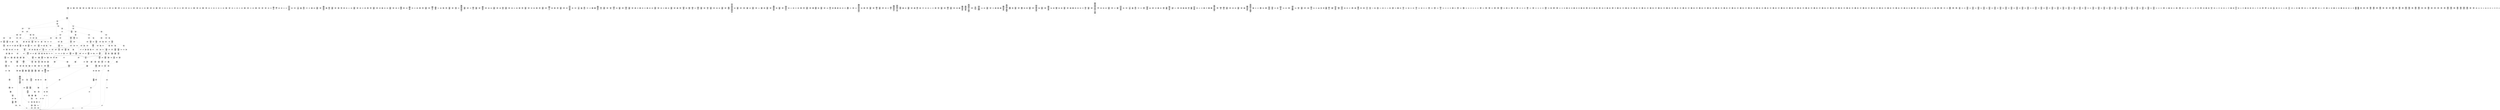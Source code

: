 /* Generated by GvGen v.1.0 (https://www.github.com/stricaud/gvgen) */

digraph G {
compound=true;
   node1 [label="[anywhere]"];
   node2 [label="# 0x0
PUSHX Data
PUSHX Data
MSTORE
PUSHX LogicData
CALLDATASIZE
LT
PUSHX Data
JUMPI
"];
   node3 [label="# 0xd
PUSHX Data
CALLDATALOAD
PUSHX BitData
SHR
PUSHX LogicData
GT
PUSHX Data
JUMPI
"];
   node4 [label="# 0x1e
PUSHX LogicData
GT
PUSHX Data
JUMPI
"];
   node5 [label="# 0x29
PUSHX LogicData
GT
PUSHX Data
JUMPI
"];
   node6 [label="# 0x34
PUSHX LogicData
EQ
PUSHX Data
JUMPI
"];
   node7 [label="# 0x3f
PUSHX LogicData
EQ
PUSHX Data
JUMPI
"];
   node8 [label="# 0x4a
PUSHX LogicData
EQ
PUSHX Data
JUMPI
"];
   node9 [label="# 0x55
PUSHX LogicData
EQ
PUSHX Data
JUMPI
"];
   node10 [label="# 0x60
PUSHX LogicData
EQ
PUSHX Data
JUMPI
"];
   node11 [label="# 0x6b
PUSHX Data
JUMP
"];
   node12 [label="# 0x6f
JUMPDEST
PUSHX LogicData
EQ
PUSHX Data
JUMPI
"];
   node13 [label="# 0x7b
PUSHX LogicData
EQ
PUSHX Data
JUMPI
"];
   node14 [label="# 0x86
PUSHX LogicData
EQ
PUSHX Data
JUMPI
"];
   node15 [label="# 0x91
PUSHX LogicData
EQ
PUSHX Data
JUMPI
"];
   node16 [label="# 0x9c
PUSHX LogicData
EQ
PUSHX Data
JUMPI
"];
   node17 [label="# 0xa7
PUSHX Data
JUMP
"];
   node18 [label="# 0xab
JUMPDEST
PUSHX LogicData
GT
PUSHX Data
JUMPI
"];
   node19 [label="# 0xb7
PUSHX LogicData
EQ
PUSHX Data
JUMPI
"];
   node20 [label="# 0xc2
PUSHX LogicData
EQ
PUSHX Data
JUMPI
"];
   node21 [label="# 0xcd
PUSHX LogicData
EQ
PUSHX Data
JUMPI
"];
   node22 [label="# 0xd8
PUSHX LogicData
EQ
PUSHX Data
JUMPI
"];
   node23 [label="# 0xe3
PUSHX LogicData
EQ
PUSHX Data
JUMPI
"];
   node24 [label="# 0xee
PUSHX Data
JUMP
"];
   node25 [label="# 0xf2
JUMPDEST
PUSHX LogicData
EQ
PUSHX Data
JUMPI
"];
   node26 [label="# 0xfe
PUSHX LogicData
EQ
PUSHX Data
JUMPI
"];
   node27 [label="# 0x109
PUSHX LogicData
EQ
PUSHX Data
JUMPI
"];
   node28 [label="# 0x114
PUSHX LogicData
EQ
PUSHX Data
JUMPI
"];
   node29 [label="# 0x11f
PUSHX Data
JUMP
"];
   node30 [label="# 0x123
JUMPDEST
PUSHX LogicData
GT
PUSHX Data
JUMPI
"];
   node31 [label="# 0x12f
PUSHX LogicData
GT
PUSHX Data
JUMPI
"];
   node32 [label="# 0x13a
PUSHX LogicData
EQ
PUSHX Data
JUMPI
"];
   node33 [label="# 0x145
PUSHX LogicData
EQ
PUSHX Data
JUMPI
"];
   node34 [label="# 0x150
PUSHX LogicData
EQ
PUSHX Data
JUMPI
"];
   node35 [label="# 0x15b
PUSHX LogicData
EQ
PUSHX Data
JUMPI
"];
   node36 [label="# 0x166
PUSHX LogicData
EQ
PUSHX Data
JUMPI
"];
   node37 [label="# 0x171
PUSHX Data
JUMP
"];
   node38 [label="# 0x175
JUMPDEST
PUSHX LogicData
EQ
PUSHX Data
JUMPI
"];
   node39 [label="# 0x181
PUSHX LogicData
EQ
PUSHX Data
JUMPI
"];
   node40 [label="# 0x18c
PUSHX LogicData
EQ
PUSHX Data
JUMPI
"];
   node41 [label="# 0x197
PUSHX LogicData
EQ
PUSHX Data
JUMPI
"];
   node42 [label="# 0x1a2
PUSHX LogicData
EQ
PUSHX Data
JUMPI
"];
   node43 [label="# 0x1ad
PUSHX Data
JUMP
"];
   node44 [label="# 0x1b1
JUMPDEST
PUSHX LogicData
GT
PUSHX Data
JUMPI
"];
   node45 [label="# 0x1bd
PUSHX LogicData
EQ
PUSHX Data
JUMPI
"];
   node46 [label="# 0x1c8
PUSHX LogicData
EQ
PUSHX Data
JUMPI
"];
   node47 [label="# 0x1d3
PUSHX LogicData
EQ
PUSHX Data
JUMPI
"];
   node48 [label="# 0x1de
PUSHX LogicData
EQ
PUSHX Data
JUMPI
"];
   node49 [label="# 0x1e9
PUSHX LogicData
EQ
PUSHX Data
JUMPI
"];
   node50 [label="# 0x1f4
PUSHX Data
JUMP
"];
   node51 [label="# 0x1f8
JUMPDEST
PUSHX LogicData
EQ
PUSHX Data
JUMPI
"];
   node52 [label="# 0x204
PUSHX LogicData
EQ
PUSHX Data
JUMPI
"];
   node53 [label="# 0x20f
PUSHX LogicData
EQ
PUSHX Data
JUMPI
"];
   node54 [label="# 0x21a
PUSHX LogicData
EQ
PUSHX Data
JUMPI
"];
   node55 [label="# 0x225
JUMPDEST
PUSHX Data
REVERT
"];
   node56 [label="# 0x22a
JUMPDEST
CALLVALUE
ISZERO
PUSHX Data
JUMPI
"];
   node57 [label="# 0x232
PUSHX Data
REVERT
"];
   node58 [label="# 0x236
JUMPDEST
PUSHX Data
PUSHX ArithData
CALLDATASIZE
SUB
ADD
PUSHX Data
PUSHX Data
JUMP
"];
   node59 [label="# 0x24c
JUMPDEST
PUSHX Data
JUMP
"];
   node60 [label="# 0x251
JUMPDEST
PUSHX MemData
MLOAD
PUSHX Data
PUSHX Data
JUMP
"];
   node61 [label="# 0x25e
JUMPDEST
PUSHX MemData
MLOAD
SUB
RETURN
"];
   node62 [label="# 0x267
JUMPDEST
CALLVALUE
ISZERO
PUSHX Data
JUMPI
"];
   node63 [label="# 0x26f
PUSHX Data
REVERT
"];
   node64 [label="# 0x273
JUMPDEST
PUSHX Data
PUSHX Data
JUMP
"];
   node65 [label="# 0x27c
JUMPDEST
PUSHX MemData
MLOAD
PUSHX Data
PUSHX Data
JUMP
"];
   node66 [label="# 0x289
JUMPDEST
PUSHX MemData
MLOAD
SUB
RETURN
"];
   node67 [label="# 0x292
JUMPDEST
CALLVALUE
ISZERO
PUSHX Data
JUMPI
"];
   node68 [label="# 0x29a
PUSHX Data
REVERT
"];
   node69 [label="# 0x29e
JUMPDEST
PUSHX Data
PUSHX ArithData
CALLDATASIZE
SUB
ADD
PUSHX Data
PUSHX Data
JUMP
"];
   node70 [label="# 0x2b4
JUMPDEST
PUSHX Data
JUMP
"];
   node71 [label="# 0x2b9
JUMPDEST
PUSHX MemData
MLOAD
PUSHX Data
PUSHX Data
JUMP
"];
   node72 [label="# 0x2c6
JUMPDEST
PUSHX MemData
MLOAD
SUB
RETURN
"];
   node73 [label="# 0x2cf
JUMPDEST
CALLVALUE
ISZERO
PUSHX Data
JUMPI
"];
   node74 [label="# 0x2d7
PUSHX Data
REVERT
"];
   node75 [label="# 0x2db
JUMPDEST
PUSHX Data
PUSHX ArithData
CALLDATASIZE
SUB
ADD
PUSHX Data
PUSHX Data
JUMP
"];
   node76 [label="# 0x2f1
JUMPDEST
PUSHX Data
JUMP
"];
   node77 [label="# 0x2f6
JUMPDEST
STOP
"];
   node78 [label="# 0x2f8
JUMPDEST
CALLVALUE
ISZERO
PUSHX Data
JUMPI
"];
   node79 [label="# 0x300
PUSHX Data
REVERT
"];
   node80 [label="# 0x304
JUMPDEST
PUSHX Data
PUSHX ArithData
CALLDATASIZE
SUB
ADD
PUSHX Data
PUSHX Data
JUMP
"];
   node81 [label="# 0x31a
JUMPDEST
PUSHX Data
JUMP
"];
   node82 [label="# 0x31f
JUMPDEST
STOP
"];
   node83 [label="# 0x321
JUMPDEST
CALLVALUE
ISZERO
PUSHX Data
JUMPI
"];
   node84 [label="# 0x329
PUSHX Data
REVERT
"];
   node85 [label="# 0x32d
JUMPDEST
PUSHX Data
PUSHX ArithData
CALLDATASIZE
SUB
ADD
PUSHX Data
PUSHX Data
JUMP
"];
   node86 [label="# 0x343
JUMPDEST
PUSHX Data
JUMP
"];
   node87 [label="# 0x348
JUMPDEST
STOP
"];
   node88 [label="# 0x34a
JUMPDEST
CALLVALUE
ISZERO
PUSHX Data
JUMPI
"];
   node89 [label="# 0x352
PUSHX Data
REVERT
"];
   node90 [label="# 0x356
JUMPDEST
PUSHX Data
PUSHX Data
JUMP
"];
   node91 [label="# 0x35f
JUMPDEST
PUSHX MemData
MLOAD
PUSHX Data
PUSHX Data
JUMP
"];
   node92 [label="# 0x36c
JUMPDEST
PUSHX MemData
MLOAD
SUB
RETURN
"];
   node93 [label="# 0x375
JUMPDEST
CALLVALUE
ISZERO
PUSHX Data
JUMPI
"];
   node94 [label="# 0x37d
PUSHX Data
REVERT
"];
   node95 [label="# 0x381
JUMPDEST
PUSHX Data
PUSHX ArithData
CALLDATASIZE
SUB
ADD
PUSHX Data
PUSHX Data
JUMP
"];
   node96 [label="# 0x397
JUMPDEST
PUSHX Data
JUMP
"];
   node97 [label="# 0x39c
JUMPDEST
PUSHX MemData
MLOAD
PUSHX Data
PUSHX Data
JUMP
"];
   node98 [label="# 0x3a9
JUMPDEST
PUSHX MemData
MLOAD
SUB
RETURN
"];
   node99 [label="# 0x3b2
JUMPDEST
CALLVALUE
ISZERO
PUSHX Data
JUMPI
"];
   node100 [label="# 0x3ba
PUSHX Data
REVERT
"];
   node101 [label="# 0x3be
JUMPDEST
PUSHX Data
PUSHX Data
JUMP
"];
   node102 [label="# 0x3c7
JUMPDEST
STOP
"];
   node103 [label="# 0x3c9
JUMPDEST
CALLVALUE
ISZERO
PUSHX Data
JUMPI
"];
   node104 [label="# 0x3d1
PUSHX Data
REVERT
"];
   node105 [label="# 0x3d5
JUMPDEST
PUSHX Data
PUSHX ArithData
CALLDATASIZE
SUB
ADD
PUSHX Data
PUSHX Data
JUMP
"];
   node106 [label="# 0x3eb
JUMPDEST
PUSHX Data
JUMP
"];
   node107 [label="# 0x3f0
JUMPDEST
STOP
"];
   node108 [label="# 0x3f2
JUMPDEST
CALLVALUE
ISZERO
PUSHX Data
JUMPI
"];
   node109 [label="# 0x3fa
PUSHX Data
REVERT
"];
   node110 [label="# 0x3fe
JUMPDEST
PUSHX Data
PUSHX ArithData
CALLDATASIZE
SUB
ADD
PUSHX Data
PUSHX Data
JUMP
"];
   node111 [label="# 0x414
JUMPDEST
PUSHX Data
JUMP
"];
   node112 [label="# 0x419
JUMPDEST
STOP
"];
   node113 [label="# 0x41b
JUMPDEST
CALLVALUE
ISZERO
PUSHX Data
JUMPI
"];
   node114 [label="# 0x423
PUSHX Data
REVERT
"];
   node115 [label="# 0x427
JUMPDEST
PUSHX Data
PUSHX Data
JUMP
"];
   node116 [label="# 0x430
JUMPDEST
PUSHX MemData
MLOAD
PUSHX Data
PUSHX Data
JUMP
"];
   node117 [label="# 0x43d
JUMPDEST
PUSHX MemData
MLOAD
SUB
RETURN
"];
   node118 [label="# 0x446
JUMPDEST
CALLVALUE
ISZERO
PUSHX Data
JUMPI
"];
   node119 [label="# 0x44e
PUSHX Data
REVERT
"];
   node120 [label="# 0x452
JUMPDEST
PUSHX Data
PUSHX Data
JUMP
"];
   node121 [label="# 0x45b
JUMPDEST
PUSHX MemData
MLOAD
PUSHX Data
PUSHX Data
JUMP
"];
   node122 [label="# 0x469
JUMPDEST
PUSHX MemData
MLOAD
SUB
RETURN
"];
   node123 [label="# 0x472
JUMPDEST
CALLVALUE
ISZERO
PUSHX Data
JUMPI
"];
   node124 [label="# 0x47a
PUSHX Data
REVERT
"];
   node125 [label="# 0x47e
JUMPDEST
PUSHX Data
PUSHX ArithData
CALLDATASIZE
SUB
ADD
PUSHX Data
PUSHX Data
JUMP
"];
   node126 [label="# 0x494
JUMPDEST
PUSHX Data
JUMP
"];
   node127 [label="# 0x499
JUMPDEST
STOP
"];
   node128 [label="# 0x49b
JUMPDEST
CALLVALUE
ISZERO
PUSHX Data
JUMPI
"];
   node129 [label="# 0x4a3
PUSHX Data
REVERT
"];
   node130 [label="# 0x4a7
JUMPDEST
PUSHX Data
PUSHX ArithData
CALLDATASIZE
SUB
ADD
PUSHX Data
PUSHX Data
JUMP
"];
   node131 [label="# 0x4bd
JUMPDEST
PUSHX Data
JUMP
"];
   node132 [label="# 0x4c2
JUMPDEST
PUSHX MemData
MLOAD
PUSHX Data
PUSHX Data
JUMP
"];
   node133 [label="# 0x4cf
JUMPDEST
PUSHX MemData
MLOAD
SUB
RETURN
"];
   node134 [label="# 0x4d8
JUMPDEST
CALLVALUE
ISZERO
PUSHX Data
JUMPI
"];
   node135 [label="# 0x4e0
PUSHX Data
REVERT
"];
   node136 [label="# 0x4e4
JUMPDEST
PUSHX Data
PUSHX ArithData
CALLDATASIZE
SUB
ADD
PUSHX Data
PUSHX Data
JUMP
"];
   node137 [label="# 0x4fa
JUMPDEST
PUSHX Data
JUMP
"];
   node138 [label="# 0x4ff
JUMPDEST
PUSHX MemData
MLOAD
PUSHX Data
PUSHX Data
JUMP
"];
   node139 [label="# 0x50c
JUMPDEST
PUSHX MemData
MLOAD
SUB
RETURN
"];
   node140 [label="# 0x515
JUMPDEST
CALLVALUE
ISZERO
PUSHX Data
JUMPI
"];
   node141 [label="# 0x51d
PUSHX Data
REVERT
"];
   node142 [label="# 0x521
JUMPDEST
PUSHX Data
PUSHX Data
JUMP
"];
   node143 [label="# 0x52a
JUMPDEST
STOP
"];
   node144 [label="# 0x52c
JUMPDEST
CALLVALUE
ISZERO
PUSHX Data
JUMPI
"];
   node145 [label="# 0x534
PUSHX Data
REVERT
"];
   node146 [label="# 0x538
JUMPDEST
PUSHX Data
PUSHX ArithData
CALLDATASIZE
SUB
ADD
PUSHX Data
PUSHX Data
JUMP
"];
   node147 [label="# 0x54e
JUMPDEST
PUSHX Data
JUMP
"];
   node148 [label="# 0x553
JUMPDEST
STOP
"];
   node149 [label="# 0x555
JUMPDEST
CALLVALUE
ISZERO
PUSHX Data
JUMPI
"];
   node150 [label="# 0x55d
PUSHX Data
REVERT
"];
   node151 [label="# 0x561
JUMPDEST
PUSHX Data
PUSHX ArithData
CALLDATASIZE
SUB
ADD
PUSHX Data
PUSHX Data
JUMP
"];
   node152 [label="# 0x577
JUMPDEST
PUSHX Data
JUMP
"];
   node153 [label="# 0x57c
JUMPDEST
STOP
"];
   node154 [label="# 0x57e
JUMPDEST
CALLVALUE
ISZERO
PUSHX Data
JUMPI
"];
   node155 [label="# 0x586
PUSHX Data
REVERT
"];
   node156 [label="# 0x58a
JUMPDEST
PUSHX Data
PUSHX Data
JUMP
"];
   node157 [label="# 0x593
JUMPDEST
PUSHX MemData
MLOAD
PUSHX Data
PUSHX Data
JUMP
"];
   node158 [label="# 0x5a0
JUMPDEST
PUSHX MemData
MLOAD
SUB
RETURN
"];
   node159 [label="# 0x5a9
JUMPDEST
CALLVALUE
ISZERO
PUSHX Data
JUMPI
"];
   node160 [label="# 0x5b1
PUSHX Data
REVERT
"];
   node161 [label="# 0x5b5
JUMPDEST
PUSHX Data
PUSHX ArithData
CALLDATASIZE
SUB
ADD
PUSHX Data
PUSHX Data
JUMP
"];
   node162 [label="# 0x5cb
JUMPDEST
PUSHX Data
JUMP
"];
   node163 [label="# 0x5d0
JUMPDEST
STOP
"];
   node164 [label="# 0x5d2
JUMPDEST
CALLVALUE
ISZERO
PUSHX Data
JUMPI
"];
   node165 [label="# 0x5da
PUSHX Data
REVERT
"];
   node166 [label="# 0x5de
JUMPDEST
PUSHX Data
PUSHX Data
JUMP
"];
   node167 [label="# 0x5e7
JUMPDEST
PUSHX MemData
MLOAD
PUSHX Data
PUSHX Data
JUMP
"];
   node168 [label="# 0x5f4
JUMPDEST
PUSHX MemData
MLOAD
SUB
RETURN
"];
   node169 [label="# 0x5fd
JUMPDEST
CALLVALUE
ISZERO
PUSHX Data
JUMPI
"];
   node170 [label="# 0x605
PUSHX Data
REVERT
"];
   node171 [label="# 0x609
JUMPDEST
PUSHX Data
PUSHX Data
JUMP
"];
   node172 [label="# 0x612
JUMPDEST
PUSHX MemData
MLOAD
PUSHX Data
PUSHX Data
JUMP
"];
   node173 [label="# 0x61f
JUMPDEST
PUSHX MemData
MLOAD
SUB
RETURN
"];
   node174 [label="# 0x628
JUMPDEST
CALLVALUE
ISZERO
PUSHX Data
JUMPI
"];
   node175 [label="# 0x630
PUSHX Data
REVERT
"];
   node176 [label="# 0x634
JUMPDEST
PUSHX Data
PUSHX ArithData
CALLDATASIZE
SUB
ADD
PUSHX Data
PUSHX Data
JUMP
"];
   node177 [label="# 0x64a
JUMPDEST
PUSHX Data
JUMP
"];
   node178 [label="# 0x64f
JUMPDEST
STOP
"];
   node179 [label="# 0x651
JUMPDEST
CALLVALUE
ISZERO
PUSHX Data
JUMPI
"];
   node180 [label="# 0x659
PUSHX Data
REVERT
"];
   node181 [label="# 0x65d
JUMPDEST
PUSHX Data
PUSHX Data
JUMP
"];
   node182 [label="# 0x666
JUMPDEST
PUSHX MemData
MLOAD
PUSHX Data
PUSHX Data
JUMP
"];
   node183 [label="# 0x673
JUMPDEST
PUSHX MemData
MLOAD
SUB
RETURN
"];
   node184 [label="# 0x67c
JUMPDEST
CALLVALUE
ISZERO
PUSHX Data
JUMPI
"];
   node185 [label="# 0x684
PUSHX Data
REVERT
"];
   node186 [label="# 0x688
JUMPDEST
PUSHX Data
PUSHX ArithData
CALLDATASIZE
SUB
ADD
PUSHX Data
PUSHX Data
JUMP
"];
   node187 [label="# 0x69e
JUMPDEST
PUSHX Data
JUMP
"];
   node188 [label="# 0x6a3
JUMPDEST
PUSHX MemData
MLOAD
PUSHX Data
PUSHX Data
JUMP
"];
   node189 [label="# 0x6b0
JUMPDEST
PUSHX MemData
MLOAD
SUB
RETURN
"];
   node190 [label="# 0x6b9
JUMPDEST
PUSHX Data
PUSHX ArithData
CALLDATASIZE
SUB
ADD
PUSHX Data
PUSHX Data
JUMP
"];
   node191 [label="# 0x6ce
JUMPDEST
PUSHX Data
JUMP
"];
   node192 [label="# 0x6d3
JUMPDEST
STOP
"];
   node193 [label="# 0x6d5
JUMPDEST
CALLVALUE
ISZERO
PUSHX Data
JUMPI
"];
   node194 [label="# 0x6dd
PUSHX Data
REVERT
"];
   node195 [label="# 0x6e1
JUMPDEST
PUSHX Data
PUSHX ArithData
CALLDATASIZE
SUB
ADD
PUSHX Data
PUSHX Data
JUMP
"];
   node196 [label="# 0x6f7
JUMPDEST
PUSHX Data
JUMP
"];
   node197 [label="# 0x6fc
JUMPDEST
STOP
"];
   node198 [label="# 0x6fe
JUMPDEST
CALLVALUE
ISZERO
PUSHX Data
JUMPI
"];
   node199 [label="# 0x706
PUSHX Data
REVERT
"];
   node200 [label="# 0x70a
JUMPDEST
PUSHX Data
PUSHX ArithData
CALLDATASIZE
SUB
ADD
PUSHX Data
PUSHX Data
JUMP
"];
   node201 [label="# 0x720
JUMPDEST
PUSHX Data
JUMP
"];
   node202 [label="# 0x725
JUMPDEST
STOP
"];
   node203 [label="# 0x727
JUMPDEST
CALLVALUE
ISZERO
PUSHX Data
JUMPI
"];
   node204 [label="# 0x72f
PUSHX Data
REVERT
"];
   node205 [label="# 0x733
JUMPDEST
PUSHX Data
PUSHX ArithData
CALLDATASIZE
SUB
ADD
PUSHX Data
PUSHX Data
JUMP
"];
   node206 [label="# 0x749
JUMPDEST
PUSHX Data
JUMP
"];
   node207 [label="# 0x74e
JUMPDEST
PUSHX MemData
MLOAD
PUSHX Data
PUSHX Data
JUMP
"];
   node208 [label="# 0x75b
JUMPDEST
PUSHX MemData
MLOAD
SUB
RETURN
"];
   node209 [label="# 0x764
JUMPDEST
PUSHX Data
PUSHX ArithData
CALLDATASIZE
SUB
ADD
PUSHX Data
PUSHX Data
JUMP
"];
   node210 [label="# 0x779
JUMPDEST
PUSHX Data
JUMP
"];
   node211 [label="# 0x77e
JUMPDEST
STOP
"];
   node212 [label="# 0x780
JUMPDEST
CALLVALUE
ISZERO
PUSHX Data
JUMPI
"];
   node213 [label="# 0x788
PUSHX Data
REVERT
"];
   node214 [label="# 0x78c
JUMPDEST
PUSHX Data
PUSHX ArithData
CALLDATASIZE
SUB
ADD
PUSHX Data
PUSHX Data
JUMP
"];
   node215 [label="# 0x7a2
JUMPDEST
PUSHX Data
JUMP
"];
   node216 [label="# 0x7a7
JUMPDEST
STOP
"];
   node217 [label="# 0x7a9
JUMPDEST
CALLVALUE
ISZERO
PUSHX Data
JUMPI
"];
   node218 [label="# 0x7b1
PUSHX Data
REVERT
"];
   node219 [label="# 0x7b5
JUMPDEST
PUSHX Data
PUSHX ArithData
CALLDATASIZE
SUB
ADD
PUSHX Data
PUSHX Data
JUMP
"];
   node220 [label="# 0x7cb
JUMPDEST
PUSHX Data
JUMP
"];
   node221 [label="# 0x7d0
JUMPDEST
PUSHX MemData
MLOAD
PUSHX Data
PUSHX Data
JUMP
"];
   node222 [label="# 0x7dd
JUMPDEST
PUSHX MemData
MLOAD
SUB
RETURN
"];
   node223 [label="# 0x7e6
JUMPDEST
CALLVALUE
ISZERO
PUSHX Data
JUMPI
"];
   node224 [label="# 0x7ee
PUSHX Data
REVERT
"];
   node225 [label="# 0x7f2
JUMPDEST
PUSHX Data
PUSHX Data
JUMP
"];
   node226 [label="# 0x7fb
JUMPDEST
STOP
"];
   node227 [label="# 0x7fd
JUMPDEST
CALLVALUE
ISZERO
PUSHX Data
JUMPI
"];
   node228 [label="# 0x805
PUSHX Data
REVERT
"];
   node229 [label="# 0x809
JUMPDEST
PUSHX Data
PUSHX ArithData
CALLDATASIZE
SUB
ADD
PUSHX Data
PUSHX Data
JUMP
"];
   node230 [label="# 0x81f
JUMPDEST
PUSHX Data
JUMP
"];
   node231 [label="# 0x824
JUMPDEST
PUSHX MemData
MLOAD
PUSHX Data
PUSHX Data
JUMP
"];
   node232 [label="# 0x831
JUMPDEST
PUSHX MemData
MLOAD
SUB
RETURN
"];
   node233 [label="# 0x83a
JUMPDEST
CALLVALUE
ISZERO
PUSHX Data
JUMPI
"];
   node234 [label="# 0x842
PUSHX Data
REVERT
"];
   node235 [label="# 0x846
JUMPDEST
PUSHX Data
PUSHX Data
JUMP
"];
   node236 [label="# 0x84f
JUMPDEST
PUSHX MemData
MLOAD
PUSHX Data
PUSHX Data
JUMP
"];
   node237 [label="# 0x85c
JUMPDEST
PUSHX MemData
MLOAD
SUB
RETURN
"];
   node238 [label="# 0x865
JUMPDEST
CALLVALUE
ISZERO
PUSHX Data
JUMPI
"];
   node239 [label="# 0x86d
PUSHX Data
REVERT
"];
   node240 [label="# 0x871
JUMPDEST
PUSHX Data
PUSHX Data
JUMP
"];
   node241 [label="# 0x87a
JUMPDEST
PUSHX MemData
MLOAD
PUSHX Data
PUSHX Data
JUMP
"];
   node242 [label="# 0x887
JUMPDEST
PUSHX MemData
MLOAD
SUB
RETURN
"];
   node243 [label="# 0x890
JUMPDEST
CALLVALUE
ISZERO
PUSHX Data
JUMPI
"];
   node244 [label="# 0x898
PUSHX Data
REVERT
"];
   node245 [label="# 0x89c
JUMPDEST
PUSHX Data
PUSHX ArithData
CALLDATASIZE
SUB
ADD
PUSHX Data
PUSHX Data
JUMP
"];
   node246 [label="# 0x8b2
JUMPDEST
PUSHX Data
JUMP
"];
   node247 [label="# 0x8b7
JUMPDEST
STOP
"];
   node248 [label="# 0x8b9
JUMPDEST
PUSHX Data
PUSHX BitData
PUSHX BitData
NOT
AND
PUSHX BitData
NOT
AND
EQ
PUSHX Data
JUMPI
"];
   node249 [label="# 0x922
PUSHX BitData
PUSHX BitData
NOT
AND
PUSHX BitData
NOT
AND
EQ
"];
   node250 [label="# 0x984
JUMPDEST
PUSHX Data
JUMPI
"];
   node251 [label="# 0x98a
PUSHX Data
PUSHX Data
JUMP
"];
   node252 [label="# 0x993
JUMPDEST
"];
   node253 [label="# 0x994
JUMPDEST
JUMP
"];
   node254 [label="# 0x99b
JUMPDEST
PUSHX Data
PUSHX StorData
SLOAD
PUSHX Data
PUSHX Data
JUMP
"];
   node255 [label="# 0x9aa
JUMPDEST
PUSHX ArithData
ADD
PUSHX ArithData
DIV
MUL
PUSHX ArithData
ADD
PUSHX MemData
MLOAD
ADD
PUSHX Data
MSTORE
MSTORE
PUSHX ArithData
ADD
SLOAD
PUSHX Data
PUSHX Data
JUMP
"];
   node256 [label="# 0x9d6
JUMPDEST
ISZERO
PUSHX Data
JUMPI
"];
   node257 [label="# 0x9dd
PUSHX LogicData
LT
PUSHX Data
JUMPI
"];
   node258 [label="# 0x9e5
PUSHX ArithData
SLOAD
DIV
MUL
MSTORE
PUSHX ArithData
ADD
PUSHX Data
JUMP
"];
   node259 [label="# 0x9f8
JUMPDEST
ADD
PUSHX Data
MSTORE
PUSHX Data
PUSHX Data
SHA3
"];
   node260 [label="# 0xa06
JUMPDEST
SLOAD
MSTORE
PUSHX ArithData
ADD
PUSHX ArithData
ADD
GT
PUSHX Data
JUMPI
"];
   node261 [label="# 0xa1a
SUB
PUSHX BitData
AND
ADD
"];
   node262 [label="# 0xa23
JUMPDEST
JUMP
"];
   node263 [label="# 0xa2d
JUMPDEST
PUSHX Data
PUSHX Data
PUSHX Data
JUMP
"];
   node264 [label="# 0xa38
JUMPDEST
PUSHX Data
JUMPI
"];
   node265 [label="# 0xa3d
PUSHX MemData
MLOAD
PUSHX Data
MSTORE
PUSHX ArithData
ADD
PUSHX Data
PUSHX Data
JUMP
"];
   node266 [label="# 0xa6e
JUMPDEST
PUSHX MemData
MLOAD
SUB
REVERT
"];
   node267 [label="# 0xa77
JUMPDEST
PUSHX Data
PUSHX ArithData
MSTORE
PUSHX ArithData
ADD
MSTORE
PUSHX ArithData
ADD
PUSHX Data
SHA3
PUSHX ArithData
SLOAD
PUSHX ArithData
EXP
DIV
PUSHX BitData
AND
JUMP
"];
   node268 [label="# 0xab2
JUMPDEST
PUSHX Data
PUSHX Data
PUSHX Data
JUMP
"];
   node269 [label="# 0xabd
JUMPDEST
PUSHX BitData
AND
PUSHX BitData
AND
EQ
ISZERO
PUSHX Data
JUMPI
"];
   node270 [label="# 0xaf4
PUSHX MemData
MLOAD
PUSHX Data
MSTORE
PUSHX ArithData
ADD
PUSHX Data
PUSHX Data
JUMP
"];
   node271 [label="# 0xb25
JUMPDEST
PUSHX MemData
MLOAD
SUB
REVERT
"];
   node272 [label="# 0xb2e
JUMPDEST
PUSHX BitData
AND
PUSHX Data
PUSHX Data
JUMP
"];
   node273 [label="# 0xb4d
JUMPDEST
PUSHX BitData
AND
EQ
PUSHX Data
JUMPI
"];
   node274 [label="# 0xb6a
PUSHX Data
PUSHX Data
PUSHX Data
JUMP
"];
   node275 [label="# 0xb76
JUMPDEST
PUSHX Data
JUMP
"];
   node276 [label="# 0xb7b
JUMPDEST
"];
   node277 [label="# 0xb7c
JUMPDEST
PUSHX Data
JUMPI
"];
   node278 [label="# 0xb81
PUSHX MemData
MLOAD
PUSHX Data
MSTORE
PUSHX ArithData
ADD
PUSHX Data
PUSHX Data
JUMP
"];
   node279 [label="# 0xbb2
JUMPDEST
PUSHX MemData
MLOAD
SUB
REVERT
"];
   node280 [label="# 0xbbb
JUMPDEST
PUSHX Data
PUSHX Data
JUMP
"];
   node281 [label="# 0xbc5
JUMPDEST
JUMP
"];
   node282 [label="# 0xbca
JUMPDEST
PUSHX Data
PUSHX Data
JUMP
"];
   node283 [label="# 0xbd2
JUMPDEST
PUSHX BitData
AND
PUSHX Data
PUSHX Data
JUMP
"];
   node284 [label="# 0xbf0
JUMPDEST
PUSHX BitData
AND
EQ
PUSHX Data
JUMPI
"];
   node285 [label="# 0xc0c
PUSHX MemData
MLOAD
PUSHX Data
MSTORE
PUSHX ArithData
ADD
PUSHX Data
PUSHX Data
JUMP
"];
   node286 [label="# 0xc3d
JUMPDEST
PUSHX MemData
MLOAD
SUB
REVERT
"];
   node287 [label="# 0xc46
JUMPDEST
PUSHX Data
SSTORE
JUMP
"];
   node288 [label="# 0xc50
JUMPDEST
PUSHX Data
PUSHX Data
PUSHX Data
JUMP
"];
   node289 [label="# 0xc5b
JUMPDEST
PUSHX Data
JUMP
"];
   node290 [label="# 0xc61
JUMPDEST
PUSHX Data
JUMPI
"];
   node291 [label="# 0xc66
PUSHX MemData
MLOAD
PUSHX Data
MSTORE
PUSHX ArithData
ADD
PUSHX Data
PUSHX Data
JUMP
"];
   node292 [label="# 0xc97
JUMPDEST
PUSHX MemData
MLOAD
SUB
REVERT
"];
   node293 [label="# 0xca0
JUMPDEST
PUSHX Data
PUSHX Data
JUMP
"];
   node294 [label="# 0xcab
JUMPDEST
JUMP
"];
   node295 [label="# 0xcb0
JUMPDEST
PUSHX Data
JUMP
"];
   node296 [label="# 0xcb6
JUMPDEST
PUSHX Data
PUSHX Data
MSTORE
PUSHX Data
MSTORE
PUSHX Data
PUSHX Data
SHA3
PUSHX Data
SLOAD
JUMP
"];
   node297 [label="# 0xcce
JUMPDEST
PUSHX Data
PUSHX Data
JUMP
"];
   node298 [label="# 0xcd6
JUMPDEST
PUSHX BitData
AND
PUSHX Data
PUSHX Data
JUMP
"];
   node299 [label="# 0xcf4
JUMPDEST
PUSHX BitData
AND
EQ
PUSHX Data
JUMPI
"];
   node300 [label="# 0xd10
PUSHX MemData
MLOAD
PUSHX Data
MSTORE
PUSHX ArithData
ADD
PUSHX Data
PUSHX Data
JUMP
"];
   node301 [label="# 0xd41
JUMPDEST
PUSHX MemData
MLOAD
SUB
REVERT
"];
   node302 [label="# 0xd4a
JUMPDEST
PUSHX Data
SELFBALANCE
PUSHX Data
PUSHX StorData
PUSHX ArithData
SLOAD
PUSHX ArithData
EXP
DIV
PUSHX BitData
AND
PUSHX Data
PUSHX Data
PUSHX Data
JUMP
"];
   node303 [label="# 0xd82
JUMPDEST
PUSHX Data
JUMP
"];
   node304 [label="# 0xd87
JUMPDEST
PUSHX Data
PUSHX StorData
PUSHX ArithData
SLOAD
PUSHX ArithData
EXP
DIV
PUSHX BitData
AND
PUSHX Data
PUSHX Data
PUSHX Data
JUMP
"];
   node305 [label="# 0xdba
JUMPDEST
PUSHX Data
JUMP
"];
   node306 [label="# 0xdbf
JUMPDEST
JUMP
"];
   node307 [label="# 0xdc2
JUMPDEST
PUSHX Data
PUSHX Data
JUMP
"];
   node308 [label="# 0xdca
JUMPDEST
PUSHX BitData
AND
PUSHX Data
PUSHX Data
JUMP
"];
   node309 [label="# 0xde8
JUMPDEST
PUSHX BitData
AND
EQ
PUSHX Data
JUMPI
"];
   node310 [label="# 0xe04
PUSHX MemData
MLOAD
PUSHX Data
MSTORE
PUSHX ArithData
ADD
PUSHX Data
PUSHX Data
JUMP
"];
   node311 [label="# 0xe35
JUMPDEST
PUSHX MemData
MLOAD
SUB
REVERT
"];
   node312 [label="# 0xe3e
JUMPDEST
PUSHX StorData
PUSHX ArithData
PUSHX ArithData
EXP
SLOAD
PUSHX ArithData
MUL
NOT
AND
PUSHX BitData
AND
MUL
OR
SSTORE
JUMP
"];
   node313 [label="# 0xe5e
JUMPDEST
PUSHX Data
PUSHX MemData
MLOAD
PUSHX ArithData
ADD
PUSHX Data
MSTORE
PUSHX Data
MSTORE
PUSHX Data
JUMP
"];
   node314 [label="# 0xe79
JUMPDEST
JUMP
"];
   node315 [label="# 0xe7e
JUMPDEST
PUSHX StorData
SLOAD
JUMP
"];
   node316 [label="# 0xe84
JUMPDEST
PUSHX Data
TIMESTAMP
PUSHX StorData
SLOAD
JUMP
"];
   node317 [label="# 0xe93
JUMPDEST
PUSHX Data
PUSHX Data
JUMP
"];
   node318 [label="# 0xe9b
JUMPDEST
PUSHX BitData
AND
PUSHX Data
PUSHX Data
JUMP
"];
   node319 [label="# 0xeb9
JUMPDEST
PUSHX BitData
AND
EQ
PUSHX Data
JUMPI
"];
   node320 [label="# 0xed5
PUSHX MemData
MLOAD
PUSHX Data
MSTORE
PUSHX ArithData
ADD
PUSHX Data
PUSHX Data
JUMP
"];
   node321 [label="# 0xf06
JUMPDEST
PUSHX MemData
MLOAD
SUB
REVERT
"];
   node322 [label="# 0xf0f
JUMPDEST
PUSHX Data
MLOAD
PUSHX ArithData
ADD
PUSHX Data
PUSHX Data
JUMP
"];
   node323 [label="# 0xf25
JUMPDEST
JUMP
"];
   node324 [label="# 0xf29
JUMPDEST
PUSHX Data
PUSHX Data
PUSHX ArithData
MSTORE
PUSHX ArithData
ADD
MSTORE
PUSHX ArithData
ADD
PUSHX Data
SHA3
PUSHX ArithData
SLOAD
PUSHX ArithData
EXP
DIV
PUSHX BitData
AND
PUSHX BitData
PUSHX BitData
AND
PUSHX BitData
AND
EQ
ISZERO
PUSHX Data
JUMPI
"];
   node325 [label="# 0xf98
PUSHX MemData
MLOAD
PUSHX Data
MSTORE
PUSHX ArithData
ADD
PUSHX Data
PUSHX Data
JUMP
"];
   node326 [label="# 0xfc9
JUMPDEST
PUSHX MemData
MLOAD
SUB
REVERT
"];
   node327 [label="# 0xfd2
JUMPDEST
JUMP
"];
   node328 [label="# 0xfdb
JUMPDEST
PUSHX BitData
PUSHX BitData
AND
PUSHX BitData
AND
EQ
ISZERO
PUSHX Data
JUMPI
"];
   node329 [label="# 0x1012
PUSHX MemData
MLOAD
PUSHX Data
MSTORE
PUSHX ArithData
ADD
PUSHX Data
PUSHX Data
JUMP
"];
   node330 [label="# 0x1043
JUMPDEST
PUSHX MemData
MLOAD
SUB
REVERT
"];
   node331 [label="# 0x104c
JUMPDEST
PUSHX Data
PUSHX ArithData
PUSHX BitData
AND
PUSHX BitData
AND
MSTORE
PUSHX ArithData
ADD
MSTORE
PUSHX ArithData
ADD
PUSHX Data
SHA3
SLOAD
JUMP
"];
   node332 [label="# 0x1093
JUMPDEST
PUSHX Data
PUSHX Data
JUMP
"];
   node333 [label="# 0x109b
JUMPDEST
PUSHX BitData
AND
PUSHX Data
PUSHX Data
JUMP
"];
   node334 [label="# 0x10b9
JUMPDEST
PUSHX BitData
AND
EQ
PUSHX Data
JUMPI
"];
   node335 [label="# 0x10d5
PUSHX MemData
MLOAD
PUSHX Data
MSTORE
PUSHX ArithData
ADD
PUSHX Data
PUSHX Data
JUMP
"];
   node336 [label="# 0x1106
JUMPDEST
PUSHX MemData
MLOAD
SUB
REVERT
"];
   node337 [label="# 0x110f
JUMPDEST
PUSHX Data
PUSHX Data
PUSHX Data
JUMP
"];
   node338 [label="# 0x1119
JUMPDEST
JUMP
"];
   node339 [label="# 0x111b
JUMPDEST
PUSHX Data
PUSHX Data
JUMP
"];
   node340 [label="# 0x1124
JUMPDEST
PUSHX Data
JUMPI
"];
   node341 [label="# 0x1129
PUSHX MemData
MLOAD
PUSHX Data
MSTORE
PUSHX ArithData
ADD
PUSHX Data
PUSHX Data
JUMP
"];
   node342 [label="# 0x115a
JUMPDEST
PUSHX MemData
MLOAD
SUB
REVERT
"];
   node343 [label="# 0x1163
JUMPDEST
PUSHX Data
PUSHX Data
JUMP
"];
   node344 [label="# 0x116c
JUMPDEST
PUSHX BitData
AND
CALLER
PUSHX BitData
AND
EQ
PUSHX Data
JUMPI
"];
   node345 [label="# 0x119f
PUSHX MemData
MLOAD
PUSHX Data
MSTORE
PUSHX ArithData
ADD
PUSHX Data
PUSHX Data
JUMP
"];
   node346 [label="# 0x11d0
JUMPDEST
PUSHX MemData
MLOAD
SUB
REVERT
"];
   node347 [label="# 0x11d9
JUMPDEST
PUSHX Data
PUSHX Data
JUMP
"];
   node348 [label="# 0x11e2
JUMPDEST
JUMP
"];
   node349 [label="# 0x11e5
JUMPDEST
PUSHX Data
PUSHX Data
JUMP
"];
   node350 [label="# 0x11ed
JUMPDEST
PUSHX BitData
AND
PUSHX Data
PUSHX Data
JUMP
"];
   node351 [label="# 0x120b
JUMPDEST
PUSHX BitData
AND
EQ
PUSHX Data
JUMPI
"];
   node352 [label="# 0x1227
PUSHX MemData
MLOAD
PUSHX Data
MSTORE
PUSHX ArithData
ADD
PUSHX Data
PUSHX Data
JUMP
"];
   node353 [label="# 0x1258
JUMPDEST
PUSHX MemData
MLOAD
SUB
REVERT
"];
   node354 [label="# 0x1261
JUMPDEST
PUSHX Data
SSTORE
JUMP
"];
   node355 [label="# 0x126b
JUMPDEST
PUSHX StorData
SLOAD
JUMP
"];
   node356 [label="# 0x1271
JUMPDEST
PUSHX Data
PUSHX Data
JUMP
"];
   node357 [label="# 0x1279
JUMPDEST
PUSHX BitData
AND
PUSHX Data
PUSHX Data
JUMP
"];
   node358 [label="# 0x1297
JUMPDEST
PUSHX BitData
AND
EQ
PUSHX Data
JUMPI
"];
   node359 [label="# 0x12b3
PUSHX MemData
MLOAD
PUSHX Data
MSTORE
PUSHX ArithData
ADD
PUSHX Data
PUSHX Data
JUMP
"];
   node360 [label="# 0x12e4
JUMPDEST
PUSHX MemData
MLOAD
SUB
REVERT
"];
   node361 [label="# 0x12ed
JUMPDEST
PUSHX StorData
PUSHX ArithData
PUSHX ArithData
EXP
SLOAD
PUSHX ArithData
MUL
NOT
AND
ISZERO
ISZERO
MUL
OR
SSTORE
JUMP
"];
   node362 [label="# 0x130a
JUMPDEST
PUSHX StorData
SLOAD
JUMP
"];
   node363 [label="# 0x1310
JUMPDEST
PUSHX Data
PUSHX StorData
PUSHX ArithData
SLOAD
PUSHX ArithData
EXP
DIV
PUSHX BitData
AND
JUMP
"];
   node364 [label="# 0x133a
JUMPDEST
PUSHX Data
PUSHX Data
JUMP
"];
   node365 [label="# 0x1342
JUMPDEST
PUSHX BitData
AND
PUSHX Data
PUSHX Data
JUMP
"];
   node366 [label="# 0x1360
JUMPDEST
PUSHX BitData
AND
EQ
PUSHX Data
JUMPI
"];
   node367 [label="# 0x137c
PUSHX MemData
MLOAD
PUSHX Data
MSTORE
PUSHX ArithData
ADD
PUSHX Data
PUSHX Data
JUMP
"];
   node368 [label="# 0x13ad
JUMPDEST
PUSHX MemData
MLOAD
SUB
REVERT
"];
   node369 [label="# 0x13b6
JUMPDEST
PUSHX Data
SSTORE
JUMP
"];
   node370 [label="# 0x13c0
JUMPDEST
PUSHX Data
PUSHX StorData
SLOAD
PUSHX Data
PUSHX Data
JUMP
"];
   node371 [label="# 0x13cf
JUMPDEST
PUSHX ArithData
ADD
PUSHX ArithData
DIV
MUL
PUSHX ArithData
ADD
PUSHX MemData
MLOAD
ADD
PUSHX Data
MSTORE
MSTORE
PUSHX ArithData
ADD
SLOAD
PUSHX Data
PUSHX Data
JUMP
"];
   node372 [label="# 0x13fb
JUMPDEST
ISZERO
PUSHX Data
JUMPI
"];
   node373 [label="# 0x1402
PUSHX LogicData
LT
PUSHX Data
JUMPI
"];
   node374 [label="# 0x140a
PUSHX ArithData
SLOAD
DIV
MUL
MSTORE
PUSHX ArithData
ADD
PUSHX Data
JUMP
"];
   node375 [label="# 0x141d
JUMPDEST
ADD
PUSHX Data
MSTORE
PUSHX Data
PUSHX Data
SHA3
"];
   node376 [label="# 0x142b
JUMPDEST
SLOAD
MSTORE
PUSHX ArithData
ADD
PUSHX ArithData
ADD
GT
PUSHX Data
JUMPI
"];
   node377 [label="# 0x143f
SUB
PUSHX BitData
AND
ADD
"];
   node378 [label="# 0x1448
JUMPDEST
JUMP
"];
   node379 [label="# 0x1452
JUMPDEST
PUSHX Data
PUSHX Data
PUSHX Data
PUSHX Data
JUMP
"];
   node380 [label="# 0x1463
JUMPDEST
PUSHX Data
PUSHX Data
PUSHX Data
PUSHX Data
JUMP
"];
   node381 [label="# 0x1475
JUMPDEST
PUSHX Data
PUSHX Data
PUSHX ArithData
MSTORE
PUSHX ArithData
ADD
MSTORE
PUSHX ArithData
ADD
PUSHX Data
SHA3
SLOAD
PUSHX Data
PUSHX BitData
SHL
AND
EQ
JUMP
"];
   node382 [label="# 0x14a8
JUMPDEST
PUSHX StorData
SLOAD
TIMESTAMP
LT
ISZERO
PUSHX Data
JUMPI
"];
   node383 [label="# 0x14b3
PUSHX MemData
MLOAD
PUSHX Data
MSTORE
PUSHX ArithData
ADD
PUSHX Data
PUSHX Data
JUMP
"];
   node384 [label="# 0x14e4
JUMPDEST
PUSHX MemData
MLOAD
SUB
REVERT
"];
   node385 [label="# 0x14ed
JUMPDEST
PUSHX LogicData
EQ
ISZERO
ISZERO
PUSHX Data
JUMPI
"];
   node386 [label="# 0x14f9
PUSHX StorData
PUSHX ArithData
SLOAD
PUSHX ArithData
EXP
DIV
PUSHX BitData
AND
PUSHX BitData
AND
GT
ISZERO
"];
   node387 [label="# 0x1512
JUMPDEST
PUSHX Data
JUMPI
"];
   node388 [label="# 0x1517
PUSHX MemData
MLOAD
PUSHX Data
MSTORE
PUSHX ArithData
ADD
PUSHX Data
PUSHX Data
JUMP
"];
   node389 [label="# 0x1548
JUMPDEST
PUSHX MemData
MLOAD
SUB
REVERT
"];
   node390 [label="# 0x1551
JUMPDEST
PUSHX StorData
PUSHX ArithData
SLOAD
PUSHX ArithData
EXP
DIV
PUSHX BitData
AND
PUSHX Data
JUMPI
"];
   node391 [label="# 0x1566
PUSHX MemData
MLOAD
PUSHX Data
MSTORE
PUSHX ArithData
ADD
PUSHX Data
PUSHX Data
JUMP
"];
   node392 [label="# 0x1597
JUMPDEST
PUSHX MemData
MLOAD
SUB
REVERT
"];
   node393 [label="# 0x15a0
JUMPDEST
PUSHX Data
CALLER
PUSHX Data
JUMP
"];
   node394 [label="# 0x15aa
JUMPDEST
JUMP
"];
   node395 [label="# 0x15ad
JUMPDEST
PUSHX Data
PUSHX Data
PUSHX Data
JUMP
"];
   node396 [label="# 0x15b8
JUMPDEST
PUSHX Data
JUMP
"];
   node397 [label="# 0x15bf
JUMPDEST
JUMP
"];
   node398 [label="# 0x15c3
JUMPDEST
PUSHX Data
PUSHX Data
PUSHX Data
JUMP
"];
   node399 [label="# 0x15ce
JUMPDEST
PUSHX Data
JUMP
"];
   node400 [label="# 0x15d4
JUMPDEST
PUSHX Data
JUMPI
"];
   node401 [label="# 0x15d9
PUSHX MemData
MLOAD
PUSHX Data
MSTORE
PUSHX ArithData
ADD
PUSHX Data
PUSHX Data
JUMP
"];
   node402 [label="# 0x160a
JUMPDEST
PUSHX MemData
MLOAD
SUB
REVERT
"];
   node403 [label="# 0x1613
JUMPDEST
PUSHX Data
PUSHX Data
JUMP
"];
   node404 [label="# 0x161f
JUMPDEST
JUMP
"];
   node405 [label="# 0x1625
JUMPDEST
PUSHX Data
PUSHX Data
PUSHX Data
JUMP
"];
   node406 [label="# 0x1630
JUMPDEST
PUSHX Data
JUMPI
"];
   node407 [label="# 0x1635
PUSHX MemData
MLOAD
PUSHX Data
MSTORE
PUSHX ArithData
ADD
PUSHX Data
PUSHX Data
JUMP
"];
   node408 [label="# 0x1666
JUMPDEST
PUSHX MemData
MLOAD
SUB
REVERT
"];
   node409 [label="# 0x166f
JUMPDEST
PUSHX Data
PUSHX Data
PUSHX Data
JUMP
"];
   node410 [label="# 0x1679
JUMPDEST
PUSHX LogicData
MLOAD
GT
PUSHX Data
JUMPI
"];
   node411 [label="# 0x1685
PUSHX MemData
MLOAD
PUSHX ArithData
ADD
PUSHX Data
MSTORE
PUSHX Data
MSTORE
PUSHX Data
JUMP
"];
   node412 [label="# 0x1699
JUMPDEST
PUSHX Data
PUSHX Data
JUMP
"];
   node413 [label="# 0x16a3
JUMPDEST
PUSHX MemData
MLOAD
PUSHX ArithData
ADD
PUSHX Data
PUSHX Data
JUMP
"];
   node414 [label="# 0x16b4
JUMPDEST
PUSHX MemData
MLOAD
PUSHX ArithData
SUB
SUB
MSTORE
PUSHX Data
MSTORE
"];
   node415 [label="# 0x16c4
JUMPDEST
JUMP
"];
   node416 [label="# 0x16cc
JUMPDEST
PUSHX StorData
PUSHX ArithData
SLOAD
PUSHX ArithData
EXP
DIV
PUSHX BitData
AND
PUSHX Data
JUMPI
"];
   node417 [label="# 0x16e1
PUSHX MemData
MLOAD
PUSHX Data
MSTORE
PUSHX ArithData
ADD
PUSHX Data
PUSHX Data
JUMP
"];
   node418 [label="# 0x1712
JUMPDEST
PUSHX MemData
MLOAD
SUB
REVERT
"];
   node419 [label="# 0x171b
JUMPDEST
PUSHX StorData
SLOAD
TIMESTAMP
LT
ISZERO
PUSHX Data
JUMPI
"];
   node420 [label="# 0x1726
PUSHX MemData
MLOAD
PUSHX Data
MSTORE
PUSHX ArithData
ADD
PUSHX Data
PUSHX Data
JUMP
"];
   node421 [label="# 0x1757
JUMPDEST
PUSHX MemData
MLOAD
SUB
REVERT
"];
   node422 [label="# 0x1760
JUMPDEST
PUSHX Data
PUSHX Data
JUMP
"];
   node423 [label="# 0x1769
JUMPDEST
ISZERO
PUSHX Data
JUMPI
"];
   node424 [label="# 0x176f
PUSHX MemData
MLOAD
PUSHX Data
MSTORE
PUSHX ArithData
ADD
PUSHX Data
PUSHX Data
JUMP
"];
   node425 [label="# 0x17a0
JUMPDEST
PUSHX MemData
MLOAD
SUB
REVERT
"];
   node426 [label="# 0x17a9
JUMPDEST
PUSHX Data
CALLER
PUSHX MemData
MLOAD
PUSHX ArithData
ADD
PUSHX Data
PUSHX Data
JUMP
"];
   node427 [label="# 0x17c0
JUMPDEST
PUSHX MemData
MLOAD
PUSHX ArithData
SUB
SUB
MSTORE
PUSHX Data
MSTORE
MLOAD
PUSHX ArithData
ADD
SHA3
PUSHX Data
PUSHX ArithData
MUL
PUSHX ArithData
ADD
PUSHX MemData
MLOAD
ADD
PUSHX Data
MSTORE
MSTORE
PUSHX ArithData
ADD
PUSHX ArithData
MUL
CALLDATACOPY
PUSHX Data
ADD
MSTORE
PUSHX BitData
NOT
PUSHX ArithData
ADD
AND
ADD
PUSHX Data
PUSHX Data
JUMP
"];
   node428 [label="# 0x1844
JUMPDEST
PUSHX Data
JUMPI
"];
   node429 [label="# 0x1849
PUSHX MemData
MLOAD
PUSHX Data
MSTORE
PUSHX ArithData
ADD
PUSHX Data
PUSHX Data
JUMP
"];
   node430 [label="# 0x187a
JUMPDEST
PUSHX MemData
MLOAD
SUB
REVERT
"];
   node431 [label="# 0x1883
JUMPDEST
PUSHX LogicData
EQ
ISZERO
PUSHX Data
JUMPI
"];
   node432 [label="# 0x188d
PUSHX Data
PUSHX StorData
SLOAD
TIMESTAMP
PUSHX Data
PUSHX Data
JUMP
"];
   node433 [label="# 0x189e
JUMPDEST
GT
PUSHX Data
JUMPI
"];
   node434 [label="# 0x18a4
PUSHX MemData
MLOAD
PUSHX Data
MSTORE
PUSHX ArithData
ADD
PUSHX Data
PUSHX Data
JUMP
"];
   node435 [label="# 0x18d5
JUMPDEST
PUSHX MemData
MLOAD
SUB
REVERT
"];
   node436 [label="# 0x18de
JUMPDEST
"];
   node437 [label="# 0x18df
JUMPDEST
PUSHX Data
PUSHX StorData
SLOAD
PUSHX Data
PUSHX Data
JUMP
"];
   node438 [label="# 0x18f0
JUMPDEST
TIMESTAMP
LT
PUSHX Data
JUMPI
"];
   node439 [label="# 0x18f7
PUSHX MemData
MLOAD
PUSHX Data
MSTORE
PUSHX ArithData
ADD
PUSHX Data
PUSHX Data
JUMP
"];
   node440 [label="# 0x1928
JUMPDEST
PUSHX MemData
MLOAD
SUB
REVERT
"];
   node441 [label="# 0x1931
JUMPDEST
PUSHX Data
CALLER
PUSHX Data
PUSHX Data
PUSHX ArithData
PUSHX BitData
AND
PUSHX BitData
AND
MSTORE
PUSHX ArithData
ADD
MSTORE
PUSHX ArithData
ADD
PUSHX Data
SHA3
SLOAD
PUSHX Data
PUSHX Data
JUMP
"];
   node442 [label="# 0x1983
JUMPDEST
GT
ISZERO
PUSHX Data
JUMPI
"];
   node443 [label="# 0x198e
PUSHX MemData
MLOAD
PUSHX Data
MSTORE
PUSHX ArithData
ADD
PUSHX Data
PUSHX Data
JUMP
"];
   node444 [label="# 0x19bf
JUMPDEST
PUSHX MemData
MLOAD
SUB
REVERT
"];
   node445 [label="# 0x19c8
JUMPDEST
PUSHX Data
PUSHX ArithData
PUSHX BitData
AND
PUSHX BitData
AND
MSTORE
PUSHX ArithData
ADD
MSTORE
PUSHX ArithData
ADD
PUSHX Data
SHA3
SLOAD
EQ
ISZERO
PUSHX Data
JUMPI
"];
   node446 [label="# 0x1a10
PUSHX Data
PUSHX Data
JUMP
"];
   node447 [label="# 0x1a18
JUMPDEST
"];
   node448 [label="# 0x1a19
JUMPDEST
PUSHX Data
PUSHX Data
JUMP
"];
   node449 [label="# 0x1a23
JUMPDEST
JUMP
"];
   node450 [label="# 0x1a2d
JUMPDEST
PUSHX Data
PUSHX Data
JUMP
"];
   node451 [label="# 0x1a35
JUMPDEST
PUSHX BitData
AND
PUSHX Data
PUSHX Data
JUMP
"];
   node452 [label="# 0x1a53
JUMPDEST
PUSHX BitData
AND
EQ
PUSHX Data
JUMPI
"];
   node453 [label="# 0x1a6f
PUSHX MemData
MLOAD
PUSHX Data
MSTORE
PUSHX ArithData
ADD
PUSHX Data
PUSHX Data
JUMP
"];
   node454 [label="# 0x1aa0
JUMPDEST
PUSHX MemData
MLOAD
SUB
REVERT
"];
   node455 [label="# 0x1aa9
JUMPDEST
PUSHX Data
PUSHX Data
PUSHX Data
PUSHX Data
JUMP
"];
   node456 [label="# 0x1ab5
JUMPDEST
PUSHX BitData
AND
PUSHX BitData
PUSHX BitData
AND
PUSHX Data
PUSHX Data
JUMP
"];
   node457 [label="# 0x1ad0
JUMPDEST
LT
ISZERO
PUSHX Data
JUMPI
"];
   node458 [label="# 0x1ad7
PUSHX MemData
MLOAD
PUSHX Data
MSTORE
PUSHX ArithData
ADD
PUSHX Data
PUSHX Data
JUMP
"];
   node459 [label="# 0x1b08
JUMPDEST
PUSHX MemData
MLOAD
SUB
REVERT
"];
   node460 [label="# 0x1b11
JUMPDEST
PUSHX Data
"];
   node461 [label="# 0x1b14
JUMPDEST
PUSHX BitData
AND
PUSHX BitData
AND
LT
ISZERO
PUSHX Data
JUMPI
"];
   node462 [label="# 0x1b26
PUSHX Data
PUSHX Data
PUSHX Data
JUMP
"];
   node463 [label="# 0x1b2f
JUMPDEST
PUSHX Data
PUSHX Data
PUSHX Data
PUSHX Data
JUMP
"];
   node464 [label="# 0x1b3b
JUMPDEST
PUSHX Data
CALLER
PUSHX Data
JUMP
"];
   node465 [label="# 0x1b47
JUMPDEST
PUSHX Data
PUSHX Data
JUMP
"];
   node466 [label="# 0x1b53
JUMPDEST
PUSHX Data
JUMP
"];
   node467 [label="# 0x1b5b
JUMPDEST
JUMP
"];
   node468 [label="# 0x1b60
JUMPDEST
PUSHX Data
PUSHX Data
PUSHX StorData
SLOAD
PUSHX BitData
PUSHX BitData
AND
JUMP
"];
   node469 [label="# 0x1b77
JUMPDEST
JUMP
"];
   node470 [label="# 0x1b7e
JUMPDEST
PUSHX Data
PUSHX Data
JUMP
"];
   node471 [label="# 0x1b86
JUMPDEST
PUSHX BitData
AND
PUSHX Data
PUSHX Data
JUMP
"];
   node472 [label="# 0x1ba4
JUMPDEST
PUSHX BitData
AND
EQ
PUSHX Data
JUMPI
"];
   node473 [label="# 0x1bc0
PUSHX MemData
MLOAD
PUSHX Data
MSTORE
PUSHX ArithData
ADD
PUSHX Data
PUSHX Data
JUMP
"];
   node474 [label="# 0x1bf1
JUMPDEST
PUSHX MemData
MLOAD
SUB
REVERT
"];
   node475 [label="# 0x1bfa
JUMPDEST
PUSHX Data
SELFBALANCE
PUSHX Data
CALLER
PUSHX Data
JUMP
"];
   node476 [label="# 0x1c09
JUMPDEST
JUMP
"];
   node477 [label="# 0x1c0c
JUMPDEST
PUSHX Data
PUSHX Data
PUSHX ArithData
PUSHX BitData
AND
PUSHX BitData
AND
MSTORE
PUSHX ArithData
ADD
MSTORE
PUSHX ArithData
ADD
PUSHX Data
SHA3
PUSHX ArithData
PUSHX BitData
AND
PUSHX BitData
AND
MSTORE
PUSHX ArithData
ADD
MSTORE
PUSHX ArithData
ADD
PUSHX Data
SHA3
PUSHX ArithData
SLOAD
PUSHX ArithData
EXP
DIV
PUSHX BitData
AND
JUMP
"];
   node478 [label="# 0x1ca0
JUMPDEST
PUSHX StorData
PUSHX ArithData
SLOAD
PUSHX ArithData
EXP
DIV
PUSHX BitData
AND
JUMP
"];
   node479 [label="# 0x1cb4
JUMPDEST
PUSHX StorData
PUSHX ArithData
SLOAD
PUSHX ArithData
EXP
DIV
PUSHX BitData
AND
JUMP
"];
   node480 [label="# 0x1cc7
JUMPDEST
PUSHX Data
PUSHX Data
JUMP
"];
   node481 [label="# 0x1ccf
JUMPDEST
PUSHX BitData
AND
PUSHX Data
PUSHX Data
JUMP
"];
   node482 [label="# 0x1ced
JUMPDEST
PUSHX BitData
AND
EQ
PUSHX Data
JUMPI
"];
   node483 [label="# 0x1d09
PUSHX MemData
MLOAD
PUSHX Data
MSTORE
PUSHX ArithData
ADD
PUSHX Data
PUSHX Data
JUMP
"];
   node484 [label="# 0x1d3a
JUMPDEST
PUSHX MemData
MLOAD
SUB
REVERT
"];
   node485 [label="# 0x1d43
JUMPDEST
PUSHX BitData
PUSHX BitData
AND
PUSHX BitData
AND
EQ
ISZERO
PUSHX Data
JUMPI
"];
   node486 [label="# 0x1d79
PUSHX MemData
MLOAD
PUSHX Data
MSTORE
PUSHX ArithData
ADD
PUSHX Data
PUSHX Data
JUMP
"];
   node487 [label="# 0x1daa
JUMPDEST
PUSHX MemData
MLOAD
SUB
REVERT
"];
   node488 [label="# 0x1db3
JUMPDEST
PUSHX Data
PUSHX Data
JUMP
"];
   node489 [label="# 0x1dbc
JUMPDEST
JUMP
"];
   node490 [label="# 0x1dbf
JUMPDEST
PUSHX Data
PUSHX BitData
PUSHX BitData
NOT
AND
PUSHX BitData
NOT
AND
EQ
JUMP
"];
   node491 [label="# 0x1e29
JUMPDEST
PUSHX BitData
PUSHX BitData
AND
PUSHX Data
PUSHX ArithData
MSTORE
PUSHX ArithData
ADD
MSTORE
PUSHX ArithData
ADD
PUSHX Data
SHA3
PUSHX ArithData
SLOAD
PUSHX ArithData
EXP
DIV
PUSHX BitData
AND
PUSHX BitData
AND
EQ
ISZERO
JUMP
"];
   node492 [label="# 0x1e95
JUMPDEST
PUSHX Data
CALLER
JUMP
"];
   node493 [label="# 0x1e9d
JUMPDEST
PUSHX Data
PUSHX ArithData
MSTORE
PUSHX ArithData
ADD
MSTORE
PUSHX ArithData
ADD
PUSHX Data
SHA3
PUSHX ArithData
PUSHX ArithData
EXP
SLOAD
PUSHX ArithData
MUL
NOT
AND
PUSHX BitData
AND
MUL
OR
SSTORE
PUSHX BitData
AND
PUSHX Data
PUSHX Data
JUMP
"];
   node494 [label="# 0x1f10
JUMPDEST
PUSHX BitData
AND
PUSHX Data
PUSHX MemData
MLOAD
PUSHX MemData
MLOAD
SUB
LOGX
JUMP
"];
   node495 [label="# 0x1f56
JUMPDEST
PUSHX Data
PUSHX Data
PUSHX Data
JUMP
"];
   node496 [label="# 0x1f61
JUMPDEST
PUSHX Data
JUMPI
"];
   node497 [label="# 0x1f66
PUSHX MemData
MLOAD
PUSHX Data
MSTORE
PUSHX ArithData
ADD
PUSHX Data
PUSHX Data
JUMP
"];
   node498 [label="# 0x1f97
JUMPDEST
PUSHX MemData
MLOAD
SUB
REVERT
"];
   node499 [label="# 0x1fa0
JUMPDEST
PUSHX Data
PUSHX Data
PUSHX Data
JUMP
"];
   node500 [label="# 0x1fab
JUMPDEST
PUSHX BitData
AND
PUSHX BitData
AND
EQ
PUSHX Data
JUMPI
"];
   node501 [label="# 0x1fe2
PUSHX BitData
AND
PUSHX Data
PUSHX Data
JUMP
"];
   node502 [label="# 0x2002
JUMPDEST
PUSHX BitData
AND
EQ
"];
   node503 [label="# 0x201a
JUMPDEST
PUSHX Data
JUMPI
"];
   node504 [label="# 0x2020
PUSHX Data
PUSHX Data
JUMP
"];
   node505 [label="# 0x202a
JUMPDEST
"];
   node506 [label="# 0x202b
JUMPDEST
JUMP
"];
   node507 [label="# 0x2034
JUMPDEST
PUSHX BitData
AND
PUSHX Data
PUSHX Data
JUMP
"];
   node508 [label="# 0x2054
JUMPDEST
PUSHX BitData
AND
EQ
PUSHX Data
JUMPI
"];
   node509 [label="# 0x2070
PUSHX MemData
MLOAD
PUSHX Data
MSTORE
PUSHX ArithData
ADD
PUSHX Data
PUSHX Data
JUMP
"];
   node510 [label="# 0x20a1
JUMPDEST
PUSHX MemData
MLOAD
SUB
REVERT
"];
   node511 [label="# 0x20aa
JUMPDEST
PUSHX BitData
PUSHX BitData
AND
PUSHX BitData
AND
EQ
ISZERO
PUSHX Data
JUMPI
"];
   node512 [label="# 0x20e0
PUSHX MemData
MLOAD
PUSHX Data
MSTORE
PUSHX ArithData
ADD
PUSHX Data
PUSHX Data
JUMP
"];
   node513 [label="# 0x2111
JUMPDEST
PUSHX MemData
MLOAD
SUB
REVERT
"];
   node514 [label="# 0x211a
JUMPDEST
PUSHX Data
PUSHX Data
JUMP
"];
   node515 [label="# 0x2125
JUMPDEST
PUSHX Data
PUSHX Data
PUSHX Data
JUMP
"];
   node516 [label="# 0x2130
JUMPDEST
PUSHX Data
PUSHX Data
PUSHX ArithData
PUSHX BitData
AND
PUSHX BitData
AND
MSTORE
PUSHX ArithData
ADD
MSTORE
PUSHX ArithData
ADD
PUSHX Data
SHA3
PUSHX Data
SLOAD
PUSHX Data
PUSHX Data
JUMP
"];
   node517 [label="# 0x2180
JUMPDEST
SSTORE
PUSHX Data
PUSHX Data
PUSHX ArithData
PUSHX BitData
AND
PUSHX BitData
AND
MSTORE
PUSHX ArithData
ADD
MSTORE
PUSHX ArithData
ADD
PUSHX Data
SHA3
PUSHX Data
SLOAD
PUSHX Data
PUSHX Data
JUMP
"];
   node518 [label="# 0x21d7
JUMPDEST
SSTORE
PUSHX Data
PUSHX ArithData
MSTORE
PUSHX ArithData
ADD
MSTORE
PUSHX ArithData
ADD
PUSHX Data
SHA3
PUSHX ArithData
PUSHX ArithData
EXP
SLOAD
PUSHX ArithData
MUL
NOT
AND
PUSHX BitData
AND
MUL
OR
SSTORE
PUSHX BitData
AND
PUSHX BitData
AND
PUSHX Data
PUSHX MemData
MLOAD
PUSHX MemData
MLOAD
SUB
LOGX
JUMP
"];
   node519 [label="# 0x2290
JUMPDEST
SELFBALANCE
LT
ISZERO
PUSHX Data
JUMPI
"];
   node520 [label="# 0x2299
PUSHX MemData
MLOAD
PUSHX Data
MSTORE
PUSHX ArithData
ADD
PUSHX Data
PUSHX Data
JUMP
"];
   node521 [label="# 0x22ca
JUMPDEST
PUSHX MemData
MLOAD
SUB
REVERT
"];
   node522 [label="# 0x22d3
JUMPDEST
PUSHX Data
PUSHX BitData
AND
PUSHX MemData
MLOAD
PUSHX Data
PUSHX Data
JUMP
"];
   node523 [label="# 0x22f9
JUMPDEST
PUSHX Data
PUSHX MemData
MLOAD
SUB
GAS
CALL
RETURNDATASIZE
PUSHX LogicData
EQ
PUSHX Data
JUMPI
"];
   node524 [label="# 0x2315
PUSHX MemData
MLOAD
PUSHX BitData
NOT
PUSHX ArithData
RETURNDATASIZE
ADD
AND
ADD
PUSHX Data
MSTORE
RETURNDATASIZE
MSTORE
RETURNDATASIZE
PUSHX Data
PUSHX ArithData
ADD
RETURNDATACOPY
PUSHX Data
JUMP
"];
   node525 [label="# 0x2336
JUMPDEST
PUSHX Data
"];
   node526 [label="# 0x233b
JUMPDEST
PUSHX Data
JUMPI
"];
   node527 [label="# 0x2345
PUSHX MemData
MLOAD
PUSHX Data
MSTORE
PUSHX ArithData
ADD
PUSHX Data
PUSHX Data
JUMP
"];
   node528 [label="# 0x2376
JUMPDEST
PUSHX MemData
MLOAD
SUB
REVERT
"];
   node529 [label="# 0x237f
JUMPDEST
JUMP
"];
   node530 [label="# 0x2384
JUMPDEST
PUSHX Data
PUSHX StorData
PUSHX ArithData
SLOAD
PUSHX ArithData
EXP
DIV
PUSHX BitData
AND
PUSHX StorData
PUSHX ArithData
PUSHX ArithData
EXP
SLOAD
PUSHX ArithData
MUL
NOT
AND
PUSHX BitData
AND
MUL
OR
SSTORE
PUSHX BitData
AND
PUSHX BitData
AND
PUSHX Data
PUSHX MemData
MLOAD
PUSHX MemData
MLOAD
SUB
LOGX
JUMP
"];
   node531 [label="# 0x244a
JUMPDEST
PUSHX Data
PUSHX Data
PUSHX Data
JUMP
"];
   node532 [label="# 0x2455
JUMPDEST
PUSHX Data
PUSHX Data
PUSHX Data
JUMP
"];
   node533 [label="# 0x2463
JUMPDEST
PUSHX Data
PUSHX Data
PUSHX Data
JUMP
"];
   node534 [label="# 0x246e
JUMPDEST
PUSHX Data
PUSHX Data
PUSHX ArithData
PUSHX BitData
AND
PUSHX BitData
AND
MSTORE
PUSHX ArithData
ADD
MSTORE
PUSHX ArithData
ADD
PUSHX Data
SHA3
PUSHX Data
SLOAD
PUSHX Data
PUSHX Data
JUMP
"];
   node535 [label="# 0x24be
JUMPDEST
SSTORE
PUSHX Data
PUSHX ArithData
MSTORE
PUSHX ArithData
ADD
MSTORE
PUSHX ArithData
ADD
PUSHX Data
SHA3
PUSHX ArithData
PUSHX ArithData
EXP
SLOAD
PUSHX ArithData
MUL
NOT
AND
SSTORE
PUSHX BitData
PUSHX BitData
AND
PUSHX BitData
AND
PUSHX Data
PUSHX MemData
MLOAD
PUSHX MemData
MLOAD
SUB
LOGX
JUMP
"];
   node536 [label="# 0x255b
JUMPDEST
PUSHX Data
PUSHX Data
PUSHX StorData
SLOAD
PUSHX BitData
PUSHX BitData
AND
JUMP
"];
   node537 [label="# 0x2572
JUMPDEST
CALLVALUE
GT
ISZERO
PUSHX Data
JUMPI
"];
   node538 [label="# 0x257d
PUSHX MemData
MLOAD
PUSHX Data
MSTORE
PUSHX ArithData
ADD
PUSHX Data
PUSHX Data
JUMP
"];
   node539 [label="# 0x25ae
JUMPDEST
PUSHX MemData
MLOAD
SUB
REVERT
"];
   node540 [label="# 0x25b7
JUMPDEST
PUSHX BitData
PUSHX BitData
AND
PUSHX Data
PUSHX Data
PUSHX Data
JUMP
"];
   node541 [label="# 0x25c9
JUMPDEST
PUSHX Data
PUSHX Data
JUMP
"];
   node542 [label="# 0x25d3
JUMPDEST
GT
ISZERO
PUSHX Data
JUMPI
"];
   node543 [label="# 0x25da
PUSHX MemData
MLOAD
PUSHX Data
MSTORE
PUSHX ArithData
ADD
PUSHX Data
PUSHX Data
JUMP
"];
   node544 [label="# 0x260b
JUMPDEST
PUSHX MemData
MLOAD
SUB
REVERT
"];
   node545 [label="# 0x2614
JUMPDEST
PUSHX StorData
PUSHX ArithData
SLOAD
PUSHX ArithData
EXP
DIV
PUSHX BitData
AND
PUSHX BitData
AND
PUSHX Data
PUSHX ArithData
PUSHX BitData
AND
PUSHX BitData
AND
MSTORE
PUSHX ArithData
ADD
MSTORE
PUSHX ArithData
ADD
PUSHX Data
SHA3
SLOAD
PUSHX Data
PUSHX Data
JUMP
"];
   node546 [label="# 0x2674
JUMPDEST
GT
ISZERO
PUSHX Data
JUMPI
"];
   node547 [label="# 0x267b
PUSHX MemData
MLOAD
PUSHX Data
MSTORE
PUSHX ArithData
ADD
PUSHX Data
PUSHX Data
JUMP
"];
   node548 [label="# 0x26ac
JUMPDEST
PUSHX MemData
MLOAD
SUB
REVERT
"];
   node549 [label="# 0x26b5
JUMPDEST
PUSHX Data
PUSHX ArithData
PUSHX BitData
AND
PUSHX BitData
AND
MSTORE
PUSHX ArithData
ADD
MSTORE
PUSHX ArithData
ADD
PUSHX Data
SHA3
PUSHX Data
SLOAD
PUSHX Data
PUSHX Data
JUMP
"];
   node550 [label="# 0x2704
JUMPDEST
SSTORE
PUSHX Data
"];
   node551 [label="# 0x270e
JUMPDEST
LT
ISZERO
PUSHX Data
JUMPI
"];
   node552 [label="# 0x2717
PUSHX BitData
PUSHX BitData
AND
PUSHX Data
PUSHX Data
PUSHX Data
PUSHX Data
JUMP
"];
   node553 [label="# 0x2729
JUMPDEST
PUSHX Data
PUSHX Data
JUMP
"];
   node554 [label="# 0x2733
JUMPDEST
GT
ISZERO
PUSHX Data
JUMPI
"];
   node555 [label="# 0x273a
PUSHX MemData
MLOAD
PUSHX Data
MSTORE
PUSHX ArithData
ADD
PUSHX Data
PUSHX Data
JUMP
"];
   node556 [label="# 0x276b
JUMPDEST
PUSHX MemData
MLOAD
SUB
REVERT
"];
   node557 [label="# 0x2774
JUMPDEST
PUSHX Data
PUSHX Data
PUSHX Data
JUMP
"];
   node558 [label="# 0x277e
JUMPDEST
PUSHX Data
PUSHX Data
PUSHX Data
PUSHX Data
JUMP
"];
   node559 [label="# 0x278a
JUMPDEST
PUSHX Data
PUSHX Data
JUMP
"];
   node560 [label="# 0x2796
JUMPDEST
PUSHX Data
PUSHX Data
JUMP
"];
   node561 [label="# 0x27a2
JUMPDEST
PUSHX Data
JUMP
"];
   node562 [label="# 0x27aa
JUMPDEST
JUMP
"];
   node563 [label="# 0x27b0
JUMPDEST
PUSHX BitData
AND
PUSHX BitData
AND
EQ
ISZERO
PUSHX Data
JUMPI
"];
   node564 [label="# 0x27e5
PUSHX MemData
MLOAD
PUSHX Data
MSTORE
PUSHX ArithData
ADD
PUSHX Data
PUSHX Data
JUMP
"];
   node565 [label="# 0x2816
JUMPDEST
PUSHX MemData
MLOAD
SUB
REVERT
"];
   node566 [label="# 0x281f
JUMPDEST
PUSHX Data
PUSHX ArithData
PUSHX BitData
AND
PUSHX BitData
AND
MSTORE
PUSHX ArithData
ADD
MSTORE
PUSHX ArithData
ADD
PUSHX Data
SHA3
PUSHX ArithData
PUSHX BitData
AND
PUSHX BitData
AND
MSTORE
PUSHX ArithData
ADD
MSTORE
PUSHX ArithData
ADD
PUSHX Data
SHA3
PUSHX ArithData
PUSHX ArithData
EXP
SLOAD
PUSHX ArithData
MUL
NOT
AND
ISZERO
ISZERO
MUL
OR
SSTORE
PUSHX BitData
AND
PUSHX BitData
AND
PUSHX Data
PUSHX MemData
MLOAD
PUSHX Data
PUSHX Data
JUMP
"];
   node567 [label="# 0x2910
JUMPDEST
PUSHX MemData
MLOAD
SUB
LOGX
JUMP
"];
   node568 [label="# 0x291d
JUMPDEST
PUSHX Data
PUSHX Data
JUMP
"];
   node569 [label="# 0x2928
JUMPDEST
PUSHX Data
PUSHX Data
JUMP
"];
   node570 [label="# 0x2934
JUMPDEST
PUSHX Data
JUMPI
"];
   node571 [label="# 0x2939
PUSHX MemData
MLOAD
PUSHX Data
MSTORE
PUSHX ArithData
ADD
PUSHX Data
PUSHX Data
JUMP
"];
   node572 [label="# 0x296a
JUMPDEST
PUSHX MemData
MLOAD
SUB
REVERT
"];
   node573 [label="# 0x2973
JUMPDEST
JUMP
"];
   node574 [label="# 0x2979
JUMPDEST
PUSHX Data
PUSHX StorData
SLOAD
PUSHX Data
PUSHX Data
JUMP
"];
   node575 [label="# 0x2988
JUMPDEST
PUSHX ArithData
ADD
PUSHX ArithData
DIV
MUL
PUSHX ArithData
ADD
PUSHX MemData
MLOAD
ADD
PUSHX Data
MSTORE
MSTORE
PUSHX ArithData
ADD
SLOAD
PUSHX Data
PUSHX Data
JUMP
"];
   node576 [label="# 0x29b4
JUMPDEST
ISZERO
PUSHX Data
JUMPI
"];
   node577 [label="# 0x29bb
PUSHX LogicData
LT
PUSHX Data
JUMPI
"];
   node578 [label="# 0x29c3
PUSHX ArithData
SLOAD
DIV
MUL
MSTORE
PUSHX ArithData
ADD
PUSHX Data
JUMP
"];
   node579 [label="# 0x29d6
JUMPDEST
ADD
PUSHX Data
MSTORE
PUSHX Data
PUSHX Data
SHA3
"];
   node580 [label="# 0x29e4
JUMPDEST
SLOAD
MSTORE
PUSHX ArithData
ADD
PUSHX ArithData
ADD
GT
PUSHX Data
JUMPI
"];
   node581 [label="# 0x29f8
SUB
PUSHX BitData
AND
ADD
"];
   node582 [label="# 0x2a01
JUMPDEST
JUMP
"];
   node583 [label="# 0x2a0b
JUMPDEST
PUSHX Data
PUSHX LogicData
EQ
ISZERO
PUSHX Data
JUMPI
"];
   node584 [label="# 0x2a17
PUSHX MemData
MLOAD
PUSHX ArithData
ADD
PUSHX Data
MSTORE
PUSHX Data
MSTORE
PUSHX ArithData
ADD
PUSHX Data
MSTORE
PUSHX Data
JUMP
"];
   node585 [label="# 0x2a53
JUMPDEST
PUSHX Data
PUSHX Data
"];
   node586 [label="# 0x2a5b
JUMPDEST
PUSHX LogicData
EQ
PUSHX Data
JUMPI
"];
   node587 [label="# 0x2a64
PUSHX Data
PUSHX Data
JUMP
"];
   node588 [label="# 0x2a6e
JUMPDEST
PUSHX Data
PUSHX Data
PUSHX Data
JUMP
"];
   node589 [label="# 0x2a7e
JUMPDEST
PUSHX Data
JUMP
"];
   node590 [label="# 0x2a85
JUMPDEST
PUSHX Data
PUSHX LogicData
GT
ISZERO
PUSHX Data
JUMPI
"];
   node591 [label="# 0x2a99
PUSHX Data
PUSHX Data
MSTORE
PUSHX Data
PUSHX Data
MSTORE
PUSHX Data
PUSHX Data
REVERT
"];
   node592 [label="# 0x2ac7
JUMPDEST
PUSHX MemData
MLOAD
MSTORE
PUSHX ArithData
ADD
PUSHX BitData
NOT
AND
PUSHX ArithData
ADD
ADD
PUSHX Data
MSTORE
ISZERO
PUSHX Data
JUMPI
"];
   node593 [label="# 0x2ae5
PUSHX ArithData
ADD
PUSHX ArithData
MUL
CALLDATASIZE
CALLDATACOPY
ADD
"];
   node594 [label="# 0x2af9
JUMPDEST
"];
   node595 [label="# 0x2afd
JUMPDEST
PUSHX LogicData
EQ
PUSHX Data
JUMPI
"];
   node596 [label="# 0x2b06
PUSHX Data
PUSHX Data
PUSHX Data
JUMP
"];
   node597 [label="# 0x2b12
JUMPDEST
PUSHX Data
PUSHX Data
PUSHX Data
JUMP
"];
   node598 [label="# 0x2b21
JUMPDEST
PUSHX Data
PUSHX Data
PUSHX Data
JUMP
"];
   node599 [label="# 0x2b2d
JUMPDEST
PUSHX BitData
SHL
MLOAD
LT
PUSHX Data
JUMPI
"];
   node600 [label="# 0x2b3b
PUSHX Data
PUSHX Data
MSTORE
PUSHX Data
PUSHX Data
MSTORE
PUSHX Data
PUSHX Data
REVERT
"];
   node601 [label="# 0x2b69
JUMPDEST
PUSHX ArithData
ADD
ADD
PUSHX BitData
NOT
AND
PUSHX BitData
BYTE
MSTORE8
PUSHX Data
PUSHX Data
PUSHX Data
JUMP
"];
   node602 [label="# 0x2ba5
JUMPDEST
PUSHX Data
JUMP
"];
   node603 [label="# 0x2bac
JUMPDEST
"];
   node604 [label="# 0x2bb3
JUMPDEST
JUMP
"];
   node605 [label="# 0x2bb8
JUMPDEST
PUSHX Data
PUSHX Data
PUSHX Data
JUMP
"];
   node606 [label="# 0x2bc5
JUMPDEST
EQ
JUMP
"];
   node607 [label="# 0x2bcf
JUMPDEST
PUSHX Data
PUSHX Data
PUSHX Data
PUSHX Data
JUMP
"];
   node608 [label="# 0x2bdf
JUMPDEST
PUSHX Data
PUSHX Data
PUSHX Data
PUSHX Data
JUMP
"];
   node609 [label="# 0x2bf1
JUMPDEST
PUSHX BitData
SHL
PUSHX Data
PUSHX ArithData
MSTORE
PUSHX ArithData
ADD
MSTORE
PUSHX ArithData
ADD
PUSHX Data
SHA3
SLOAD
OR
PUSHX Data
PUSHX ArithData
MSTORE
PUSHX ArithData
ADD
MSTORE
PUSHX ArithData
ADD
PUSHX Data
SHA3
SSTORE
JUMP
"];
   node610 [label="# 0x2c29
JUMPDEST
PUSHX Data
PUSHX ArithData
ADD
SLOAD
JUMP
"];
   node611 [label="# 0x2c37
JUMPDEST
PUSHX ArithData
PUSHX ArithData
ADD
PUSHX Data
SLOAD
ADD
SSTORE
JUMP
"];
   node612 [label="# 0x2c4d
JUMPDEST
PUSHX BitData
PUSHX BitData
AND
PUSHX BitData
AND
EQ
ISZERO
PUSHX Data
JUMPI
"];
   node613 [label="# 0x2c83
PUSHX MemData
MLOAD
PUSHX Data
MSTORE
PUSHX ArithData
ADD
PUSHX Data
PUSHX Data
JUMP
"];
   node614 [label="# 0x2cb4
JUMPDEST
PUSHX MemData
MLOAD
SUB
REVERT
"];
   node615 [label="# 0x2cbd
JUMPDEST
PUSHX Data
PUSHX Data
JUMP
"];
   node616 [label="# 0x2cc6
JUMPDEST
ISZERO
PUSHX Data
JUMPI
"];
   node617 [label="# 0x2ccc
PUSHX MemData
MLOAD
PUSHX Data
MSTORE
PUSHX ArithData
ADD
PUSHX Data
PUSHX Data
JUMP
"];
   node618 [label="# 0x2cfd
JUMPDEST
PUSHX MemData
MLOAD
SUB
REVERT
"];
   node619 [label="# 0x2d06
JUMPDEST
PUSHX Data
PUSHX Data
PUSHX Data
JUMP
"];
   node620 [label="# 0x2d12
JUMPDEST
PUSHX Data
PUSHX Data
PUSHX ArithData
PUSHX BitData
AND
PUSHX BitData
AND
MSTORE
PUSHX ArithData
ADD
MSTORE
PUSHX ArithData
ADD
PUSHX Data
SHA3
PUSHX Data
SLOAD
PUSHX Data
PUSHX Data
JUMP
"];
   node621 [label="# 0x2d62
JUMPDEST
SSTORE
PUSHX Data
PUSHX ArithData
MSTORE
PUSHX ArithData
ADD
MSTORE
PUSHX ArithData
ADD
PUSHX Data
SHA3
PUSHX ArithData
PUSHX ArithData
EXP
SLOAD
PUSHX ArithData
MUL
NOT
AND
PUSHX BitData
AND
MUL
OR
SSTORE
PUSHX BitData
AND
PUSHX BitData
PUSHX BitData
AND
PUSHX Data
PUSHX MemData
MLOAD
PUSHX MemData
MLOAD
SUB
LOGX
JUMP
"];
   node622 [label="# 0x2e1b
JUMPDEST
PUSHX Data
PUSHX Data
PUSHX Data
JUMP
"];
   node623 [label="# 0x2e29
JUMPDEST
JUMP
"];
   node624 [label="# 0x2e31
JUMPDEST
JUMP
"];
   node625 [label="# 0x2e36
JUMPDEST
PUSHX Data
PUSHX Data
PUSHX BitData
AND
PUSHX Data
JUMP
"];
   node626 [label="# 0x2e57
JUMPDEST
ISZERO
PUSHX Data
JUMPI
"];
   node627 [label="# 0x2e5d
PUSHX BitData
AND
PUSHX Data
PUSHX Data
PUSHX Data
JUMP
"];
   node628 [label="# 0x2e80
JUMPDEST
PUSHX MemData
MLOAD
PUSHX BitData
AND
PUSHX BitData
SHL
MSTORE
PUSHX ArithData
ADD
PUSHX Data
PUSHX Data
JUMP
"];
   node629 [label="# 0x2ea2
JUMPDEST
PUSHX Data
PUSHX MemData
MLOAD
SUB
PUSHX Data
EXTCODESIZE
ISZERO
ISZERO
PUSHX Data
JUMPI
"];
   node630 [label="# 0x2eb8
PUSHX Data
REVERT
"];
   node631 [label="# 0x2ebc
JUMPDEST
GAS
CALL
ISZERO
PUSHX Data
JUMPI
"];
   node632 [label="# 0x2eca
PUSHX MemData
MLOAD
RETURNDATASIZE
PUSHX BitData
NOT
PUSHX ArithData
ADD
AND
ADD
PUSHX Data
MSTORE
ADD
PUSHX Data
PUSHX Data
JUMP
"];
   node633 [label="# 0x2eea
JUMPDEST
PUSHX Data
"];
   node634 [label="# 0x2eed
JUMPDEST
PUSHX Data
JUMPI
"];
   node635 [label="# 0x2ef2
RETURNDATASIZE
PUSHX LogicData
EQ
PUSHX Data
JUMPI
"];
   node636 [label="# 0x2efc
PUSHX MemData
MLOAD
PUSHX BitData
NOT
PUSHX ArithData
RETURNDATASIZE
ADD
AND
ADD
PUSHX Data
MSTORE
RETURNDATASIZE
MSTORE
RETURNDATASIZE
PUSHX Data
PUSHX ArithData
ADD
RETURNDATACOPY
PUSHX Data
JUMP
"];
   node637 [label="# 0x2f1d
JUMPDEST
PUSHX Data
"];
   node638 [label="# 0x2f22
JUMPDEST
PUSHX LogicData
MLOAD
EQ
ISZERO
PUSHX Data
JUMPI
"];
   node639 [label="# 0x2f2e
PUSHX MemData
MLOAD
PUSHX Data
MSTORE
PUSHX ArithData
ADD
PUSHX Data
PUSHX Data
JUMP
"];
   node640 [label="# 0x2f5f
JUMPDEST
PUSHX MemData
MLOAD
SUB
REVERT
"];
   node641 [label="# 0x2f68
JUMPDEST
MLOAD
PUSHX ArithData
ADD
REVERT
"];
   node642 [label="# 0x2f70
JUMPDEST
PUSHX BitData
PUSHX BitData
SHL
PUSHX BitData
NOT
AND
PUSHX BitData
NOT
AND
EQ
PUSHX Data
JUMP
"];
   node643 [label="# 0x2fc0
JUMPDEST
PUSHX Data
"];
   node644 [label="# 0x2fc5
JUMPDEST
JUMP
"];
   node645 [label="# 0x2fcd
JUMPDEST
PUSHX Data
PUSHX Data
"];
   node646 [label="# 0x2fd6
JUMPDEST
MLOAD
LT
ISZERO
PUSHX Data
JUMPI
"];
   node647 [label="# 0x2fe0
PUSHX Data
MLOAD
LT
PUSHX Data
JUMPI
"];
   node648 [label="# 0x2fec
PUSHX Data
PUSHX Data
MSTORE
PUSHX Data
PUSHX Data
MSTORE
PUSHX Data
PUSHX Data
REVERT
"];
   node649 [label="# 0x301a
JUMPDEST
PUSHX ArithData
MUL
PUSHX ArithData
ADD
ADD
MLOAD
GT
PUSHX Data
JUMPI
"];
   node650 [label="# 0x302c
PUSHX MemData
MLOAD
PUSHX ArithData
ADD
PUSHX Data
PUSHX Data
JUMP
"];
   node651 [label="# 0x303e
JUMPDEST
PUSHX MemData
MLOAD
PUSHX ArithData
SUB
SUB
MSTORE
PUSHX Data
MSTORE
MLOAD
PUSHX ArithData
ADD
SHA3
PUSHX Data
JUMP
"];
   node652 [label="# 0x305b
JUMPDEST
PUSHX MemData
MLOAD
PUSHX ArithData
ADD
PUSHX Data
PUSHX Data
JUMP
"];
   node653 [label="# 0x306e
JUMPDEST
PUSHX MemData
MLOAD
PUSHX ArithData
SUB
SUB
MSTORE
PUSHX Data
MSTORE
MLOAD
PUSHX ArithData
ADD
SHA3
"];
   node654 [label="# 0x3087
JUMPDEST
PUSHX Data
PUSHX Data
JUMP
"];
   node655 [label="# 0x3093
JUMPDEST
PUSHX Data
JUMP
"];
   node656 [label="# 0x309b
JUMPDEST
JUMP
"];
   node657 [label="# 0x30a6
JUMPDEST
PUSHX Data
EXTCODESIZE
PUSHX LogicData
GT
JUMP
"];
   node658 [label="# 0x30b9
JUMPDEST
SLOAD
PUSHX Data
PUSHX Data
JUMP
"];
   node659 [label="# 0x30c5
JUMPDEST
PUSHX Data
MSTORE
PUSHX Data
PUSHX Data
SHA3
PUSHX ArithData
ADD
PUSHX Data
DIV
ADD
PUSHX Data
JUMPI
"];
   node660 [label="# 0x30df
PUSHX Data
SSTORE
PUSHX Data
JUMP
"];
   node661 [label="# 0x30e7
JUMPDEST
PUSHX LogicData
LT
PUSHX Data
JUMPI
"];
   node662 [label="# 0x30f0
MLOAD
PUSHX BitData
NOT
AND
ADD
OR
SSTORE
PUSHX Data
JUMP
"];
   node663 [label="# 0x3100
JUMPDEST
ADD
PUSHX ArithData
ADD
SSTORE
ISZERO
PUSHX Data
JUMPI
"];
   node664 [label="# 0x310f
ADD
"];
   node665 [label="# 0x3112
JUMPDEST
GT
ISZERO
PUSHX Data
JUMPI
"];
   node666 [label="# 0x311b
MLOAD
SSTORE
PUSHX ArithData
ADD
PUSHX ArithData
ADD
PUSHX Data
JUMP
"];
   node667 [label="# 0x312d
JUMPDEST
"];
   node668 [label="# 0x312e
JUMPDEST
PUSHX Data
PUSHX Data
JUMP
"];
   node669 [label="# 0x313b
JUMPDEST
JUMP
"];
   node670 [label="# 0x313f
JUMPDEST
"];
   node671 [label="# 0x3140
JUMPDEST
GT
ISZERO
PUSHX Data
JUMPI
"];
   node672 [label="# 0x3149
PUSHX Data
PUSHX Data
SSTORE
PUSHX ArithData
ADD
PUSHX Data
JUMP
"];
   node673 [label="# 0x3158
JUMPDEST
JUMP
"];
   node674 [label="# 0x315c
JUMPDEST
PUSHX Data
PUSHX Data
PUSHX Data
PUSHX Data
JUMP
"];
   node675 [label="# 0x316a
JUMPDEST
PUSHX Data
JUMP
"];
   node676 [label="# 0x316f
JUMPDEST
MSTORE
PUSHX ArithData
ADD
ADD
GT
ISZERO
PUSHX Data
JUMPI
"];
   node677 [label="# 0x3183
PUSHX Data
REVERT
"];
   node678 [label="# 0x3187
JUMPDEST
PUSHX Data
PUSHX Data
JUMP
"];
   node679 [label="# 0x3192
JUMPDEST
JUMP
"];
   node680 [label="# 0x319a
JUMPDEST
PUSHX Data
PUSHX Data
PUSHX Data
PUSHX Data
JUMP
"];
   node681 [label="# 0x31a8
JUMPDEST
PUSHX Data
JUMP
"];
   node682 [label="# 0x31ad
JUMPDEST
MSTORE
PUSHX ArithData
ADD
ADD
GT
ISZERO
PUSHX Data
JUMPI
"];
   node683 [label="# 0x31c1
PUSHX Data
REVERT
"];
   node684 [label="# 0x31c5
JUMPDEST
PUSHX Data
PUSHX Data
JUMP
"];
   node685 [label="# 0x31d0
JUMPDEST
JUMP
"];
   node686 [label="# 0x31d8
JUMPDEST
PUSHX Data
CALLDATALOAD
PUSHX Data
PUSHX Data
JUMP
"];
   node687 [label="# 0x31e7
JUMPDEST
JUMP
"];
   node688 [label="# 0x31ed
JUMPDEST
PUSHX Data
PUSHX ArithData
ADD
SLT
PUSHX Data
JUMPI
"];
   node689 [label="# 0x31fb
PUSHX Data
REVERT
"];
   node690 [label="# 0x31ff
JUMPDEST
CALLDATALOAD
PUSHX LogicData
GT
ISZERO
PUSHX Data
JUMPI
"];
   node691 [label="# 0x3214
PUSHX Data
REVERT
"];
   node692 [label="# 0x3218
JUMPDEST
PUSHX ArithData
ADD
PUSHX ArithData
MUL
ADD
GT
ISZERO
PUSHX Data
JUMPI
"];
   node693 [label="# 0x322c
PUSHX Data
REVERT
"];
   node694 [label="# 0x3230
JUMPDEST
JUMP
"];
   node695 [label="# 0x3237
JUMPDEST
PUSHX Data
CALLDATALOAD
PUSHX Data
PUSHX Data
JUMP
"];
   node696 [label="# 0x3246
JUMPDEST
JUMP
"];
   node697 [label="# 0x324c
JUMPDEST
PUSHX Data
CALLDATALOAD
PUSHX Data
PUSHX Data
JUMP
"];
   node698 [label="# 0x325b
JUMPDEST
JUMP
"];
   node699 [label="# 0x3261
JUMPDEST
PUSHX Data
MLOAD
PUSHX Data
PUSHX Data
JUMP
"];
   node700 [label="# 0x3270
JUMPDEST
JUMP
"];
   node701 [label="# 0x3276
JUMPDEST
PUSHX Data
PUSHX ArithData
ADD
SLT
PUSHX Data
JUMPI
"];
   node702 [label="# 0x3283
PUSHX Data
REVERT
"];
   node703 [label="# 0x3287
JUMPDEST
CALLDATALOAD
PUSHX Data
PUSHX ArithData
ADD
PUSHX Data
JUMP
"];
   node704 [label="# 0x3297
JUMPDEST
JUMP
"];
   node705 [label="# 0x32a0
JUMPDEST
PUSHX Data
PUSHX ArithData
ADD
SLT
PUSHX Data
JUMPI
"];
   node706 [label="# 0x32ad
PUSHX Data
REVERT
"];
   node707 [label="# 0x32b1
JUMPDEST
CALLDATALOAD
PUSHX Data
PUSHX ArithData
ADD
PUSHX Data
JUMP
"];
   node708 [label="# 0x32c1
JUMPDEST
JUMP
"];
   node709 [label="# 0x32ca
JUMPDEST
PUSHX Data
CALLDATALOAD
PUSHX Data
PUSHX Data
JUMP
"];
   node710 [label="# 0x32d9
JUMPDEST
JUMP
"];
   node711 [label="# 0x32df
JUMPDEST
PUSHX Data
CALLDATALOAD
PUSHX Data
PUSHX Data
JUMP
"];
   node712 [label="# 0x32ee
JUMPDEST
JUMP
"];
   node713 [label="# 0x32f4
JUMPDEST
PUSHX Data
CALLDATALOAD
PUSHX Data
PUSHX Data
JUMP
"];
   node714 [label="# 0x3303
JUMPDEST
JUMP
"];
   node715 [label="# 0x3309
JUMPDEST
PUSHX Data
PUSHX LogicData
SUB
SLT
ISZERO
PUSHX Data
JUMPI
"];
   node716 [label="# 0x3317
PUSHX Data
REVERT
"];
   node717 [label="# 0x331b
JUMPDEST
PUSHX ArithData
PUSHX Data
ADD
PUSHX Data
JUMP
"];
   node718 [label="# 0x3329
JUMPDEST
JUMP
"];
   node719 [label="# 0x3332
JUMPDEST
PUSHX Data
PUSHX LogicData
SUB
SLT
ISZERO
PUSHX Data
JUMPI
"];
   node720 [label="# 0x3341
PUSHX Data
REVERT
"];
   node721 [label="# 0x3345
JUMPDEST
PUSHX ArithData
PUSHX Data
ADD
PUSHX Data
JUMP
"];
   node722 [label="# 0x3353
JUMPDEST
PUSHX ArithData
PUSHX Data
ADD
PUSHX Data
JUMP
"];
   node723 [label="# 0x3364
JUMPDEST
JUMP
"];
   node724 [label="# 0x336e
JUMPDEST
PUSHX Data
PUSHX Data
PUSHX LogicData
SUB
SLT
ISZERO
PUSHX Data
JUMPI
"];
   node725 [label="# 0x337f
PUSHX Data
REVERT
"];
   node726 [label="# 0x3383
JUMPDEST
PUSHX ArithData
PUSHX Data
ADD
PUSHX Data
JUMP
"];
   node727 [label="# 0x3391
JUMPDEST
PUSHX ArithData
PUSHX Data
ADD
PUSHX Data
JUMP
"];
   node728 [label="# 0x33a2
JUMPDEST
PUSHX ArithData
PUSHX Data
ADD
PUSHX Data
JUMP
"];
   node729 [label="# 0x33b3
JUMPDEST
JUMP
"];
   node730 [label="# 0x33bd
JUMPDEST
PUSHX Data
PUSHX Data
PUSHX LogicData
SUB
SLT
ISZERO
PUSHX Data
JUMPI
"];
   node731 [label="# 0x33cf
PUSHX Data
REVERT
"];
   node732 [label="# 0x33d3
JUMPDEST
PUSHX ArithData
PUSHX Data
ADD
PUSHX Data
JUMP
"];
   node733 [label="# 0x33e1
JUMPDEST
PUSHX ArithData
PUSHX Data
ADD
PUSHX Data
JUMP
"];
   node734 [label="# 0x33f2
JUMPDEST
PUSHX ArithData
PUSHX Data
ADD
PUSHX Data
JUMP
"];
   node735 [label="# 0x3403
JUMPDEST
PUSHX ArithData
ADD
CALLDATALOAD
PUSHX LogicData
GT
ISZERO
PUSHX Data
JUMPI
"];
   node736 [label="# 0x341c
PUSHX Data
REVERT
"];
   node737 [label="# 0x3420
JUMPDEST
PUSHX Data
ADD
PUSHX Data
JUMP
"];
   node738 [label="# 0x342c
JUMPDEST
JUMP
"];
   node739 [label="# 0x3438
JUMPDEST
PUSHX Data
PUSHX LogicData
SUB
SLT
ISZERO
PUSHX Data
JUMPI
"];
   node740 [label="# 0x3447
PUSHX Data
REVERT
"];
   node741 [label="# 0x344b
JUMPDEST
PUSHX ArithData
PUSHX Data
ADD
PUSHX Data
JUMP
"];
   node742 [label="# 0x3459
JUMPDEST
PUSHX ArithData
PUSHX Data
ADD
PUSHX Data
JUMP
"];
   node743 [label="# 0x346a
JUMPDEST
JUMP
"];
   node744 [label="# 0x3474
JUMPDEST
PUSHX Data
PUSHX LogicData
SUB
SLT
ISZERO
PUSHX Data
JUMPI
"];
   node745 [label="# 0x3483
PUSHX Data
REVERT
"];
   node746 [label="# 0x3487
JUMPDEST
PUSHX ArithData
PUSHX Data
ADD
PUSHX Data
JUMP
"];
   node747 [label="# 0x3495
JUMPDEST
PUSHX ArithData
PUSHX Data
ADD
PUSHX Data
JUMP
"];
   node748 [label="# 0x34a6
JUMPDEST
JUMP
"];
   node749 [label="# 0x34b0
JUMPDEST
PUSHX Data
PUSHX LogicData
SUB
SLT
ISZERO
PUSHX Data
JUMPI
"];
   node750 [label="# 0x34be
PUSHX Data
REVERT
"];
   node751 [label="# 0x34c2
JUMPDEST
PUSHX ArithData
PUSHX Data
ADD
PUSHX Data
JUMP
"];
   node752 [label="# 0x34d0
JUMPDEST
JUMP
"];
   node753 [label="# 0x34d9
JUMPDEST
PUSHX Data
PUSHX LogicData
SUB
SLT
ISZERO
PUSHX Data
JUMPI
"];
   node754 [label="# 0x34e7
PUSHX Data
REVERT
"];
   node755 [label="# 0x34eb
JUMPDEST
PUSHX ArithData
PUSHX Data
ADD
PUSHX Data
JUMP
"];
   node756 [label="# 0x34f9
JUMPDEST
JUMP
"];
   node757 [label="# 0x3502
JUMPDEST
PUSHX Data
PUSHX LogicData
SUB
SLT
ISZERO
PUSHX Data
JUMPI
"];
   node758 [label="# 0x3510
PUSHX Data
REVERT
"];
   node759 [label="# 0x3514
JUMPDEST
PUSHX ArithData
PUSHX Data
ADD
PUSHX Data
JUMP
"];
   node760 [label="# 0x3522
JUMPDEST
JUMP
"];
   node761 [label="# 0x352b
JUMPDEST
PUSHX Data
PUSHX LogicData
SUB
SLT
ISZERO
PUSHX Data
JUMPI
"];
   node762 [label="# 0x3539
PUSHX Data
REVERT
"];
   node763 [label="# 0x353d
JUMPDEST
PUSHX ArithData
ADD
CALLDATALOAD
PUSHX LogicData
GT
ISZERO
PUSHX Data
JUMPI
"];
   node764 [label="# 0x3553
PUSHX Data
REVERT
"];
   node765 [label="# 0x3557
JUMPDEST
PUSHX Data
ADD
PUSHX Data
JUMP
"];
   node766 [label="# 0x3563
JUMPDEST
JUMP
"];
   node767 [label="# 0x356c
JUMPDEST
PUSHX Data
PUSHX LogicData
SUB
SLT
ISZERO
PUSHX Data
JUMPI
"];
   node768 [label="# 0x357a
PUSHX Data
REVERT
"];
   node769 [label="# 0x357e
JUMPDEST
PUSHX ArithData
PUSHX Data
ADD
PUSHX Data
JUMP
"];
   node770 [label="# 0x358c
JUMPDEST
JUMP
"];
   node771 [label="# 0x3595
JUMPDEST
PUSHX Data
PUSHX LogicData
SUB
SLT
ISZERO
PUSHX Data
JUMPI
"];
   node772 [label="# 0x35a3
PUSHX Data
REVERT
"];
   node773 [label="# 0x35a7
JUMPDEST
PUSHX ArithData
PUSHX Data
ADD
PUSHX Data
JUMP
"];
   node774 [label="# 0x35b5
JUMPDEST
JUMP
"];
   node775 [label="# 0x35be
JUMPDEST
PUSHX Data
PUSHX Data
PUSHX Data
PUSHX LogicData
SUB
SLT
ISZERO
PUSHX Data
JUMPI
"];
   node776 [label="# 0x35d2
PUSHX Data
REVERT
"];
   node777 [label="# 0x35d6
JUMPDEST
PUSHX ArithData
PUSHX Data
ADD
PUSHX Data
JUMP
"];
   node778 [label="# 0x35e4
JUMPDEST
PUSHX ArithData
ADD
CALLDATALOAD
PUSHX LogicData
GT
ISZERO
PUSHX Data
JUMPI
"];
   node779 [label="# 0x35fd
PUSHX Data
REVERT
"];
   node780 [label="# 0x3601
JUMPDEST
PUSHX Data
ADD
PUSHX Data
JUMP
"];
   node781 [label="# 0x360d
JUMPDEST
PUSHX ArithData
PUSHX Data
ADD
PUSHX Data
JUMP
"];
   node782 [label="# 0x3620
JUMPDEST
PUSHX ArithData
PUSHX Data
ADD
PUSHX Data
JUMP
"];
   node783 [label="# 0x3631
JUMPDEST
JUMP
"];
   node784 [label="# 0x363e
JUMPDEST
PUSHX Data
PUSHX LogicData
SUB
SLT
ISZERO
PUSHX Data
JUMPI
"];
   node785 [label="# 0x364c
PUSHX Data
REVERT
"];
   node786 [label="# 0x3650
JUMPDEST
PUSHX ArithData
PUSHX Data
ADD
PUSHX Data
JUMP
"];
   node787 [label="# 0x365e
JUMPDEST
JUMP
"];
   node788 [label="# 0x3667
JUMPDEST
PUSHX Data
PUSHX Data
JUMP
"];
   node789 [label="# 0x3670
JUMPDEST
MSTORE
JUMP
"];
   node790 [label="# 0x3676
JUMPDEST
PUSHX Data
PUSHX Data
PUSHX Data
JUMP
"];
   node791 [label="# 0x3682
JUMPDEST
PUSHX Data
JUMP
"];
   node792 [label="# 0x3687
JUMPDEST
MSTORE
JUMP
"];
   node793 [label="# 0x368d
JUMPDEST
PUSHX Data
PUSHX Data
JUMP
"];
   node794 [label="# 0x3696
JUMPDEST
MSTORE
JUMP
"];
   node795 [label="# 0x369c
JUMPDEST
PUSHX Data
PUSHX Data
PUSHX Data
JUMP
"];
   node796 [label="# 0x36a8
JUMPDEST
PUSHX Data
JUMP
"];
   node797 [label="# 0x36ad
JUMPDEST
MSTORE
JUMP
"];
   node798 [label="# 0x36b3
JUMPDEST
PUSHX Data
PUSHX Data
PUSHX Data
JUMP
"];
   node799 [label="# 0x36be
JUMPDEST
PUSHX Data
PUSHX Data
JUMP
"];
   node800 [label="# 0x36c8
JUMPDEST
PUSHX Data
PUSHX ArithData
ADD
PUSHX Data
JUMP
"];
   node801 [label="# 0x36d8
JUMPDEST
PUSHX Data
PUSHX Data
JUMP
"];
   node802 [label="# 0x36e1
JUMPDEST
ADD
JUMP
"];
   node803 [label="# 0x36ec
JUMPDEST
PUSHX Data
PUSHX Data
PUSHX Data
JUMP
"];
   node804 [label="# 0x36f7
JUMPDEST
PUSHX Data
PUSHX Data
JUMP
"];
   node805 [label="# 0x3701
JUMPDEST
PUSHX Data
PUSHX ArithData
ADD
PUSHX Data
JUMP
"];
   node806 [label="# 0x3711
JUMPDEST
PUSHX Data
PUSHX Data
JUMP
"];
   node807 [label="# 0x371a
JUMPDEST
ADD
JUMP
"];
   node808 [label="# 0x3725
JUMPDEST
PUSHX Data
PUSHX Data
PUSHX Data
JUMP
"];
   node809 [label="# 0x3730
JUMPDEST
PUSHX Data
PUSHX Data
JUMP
"];
   node810 [label="# 0x373a
JUMPDEST
PUSHX Data
PUSHX ArithData
ADD
PUSHX Data
JUMP
"];
   node811 [label="# 0x374a
JUMPDEST
ADD
JUMP
"];
   node812 [label="# 0x3756
JUMPDEST
PUSHX Data
PUSHX Data
PUSHX Data
PUSHX Data
JUMP
"];
   node813 [label="# 0x3763
JUMPDEST
PUSHX Data
PUSHX Data
JUMP
"];
   node814 [label="# 0x376e
JUMPDEST
PUSHX ArithData
ADD
JUMP
"];
   node815 [label="# 0x3779
JUMPDEST
PUSHX Data
PUSHX Data
PUSHX Data
PUSHX Data
JUMP
"];
   node816 [label="# 0x3786
JUMPDEST
PUSHX Data
PUSHX Data
JUMP
"];
   node817 [label="# 0x3791
JUMPDEST
PUSHX ArithData
ADD
JUMP
"];
   node818 [label="# 0x379c
JUMPDEST
PUSHX Data
PUSHX Data
PUSHX Data
PUSHX Data
JUMP
"];
   node819 [label="# 0x37a9
JUMPDEST
PUSHX Data
PUSHX Data
JUMP
"];
   node820 [label="# 0x37b4
JUMPDEST
PUSHX ArithData
ADD
JUMP
"];
   node821 [label="# 0x37bf
JUMPDEST
PUSHX Data
PUSHX Data
PUSHX Data
PUSHX Data
JUMP
"];
   node822 [label="# 0x37cc
JUMPDEST
PUSHX Data
PUSHX Data
JUMP
"];
   node823 [label="# 0x37d7
JUMPDEST
PUSHX ArithData
ADD
JUMP
"];
   node824 [label="# 0x37e2
JUMPDEST
PUSHX Data
PUSHX Data
PUSHX Data
PUSHX Data
JUMP
"];
   node825 [label="# 0x37ef
JUMPDEST
PUSHX Data
PUSHX Data
JUMP
"];
   node826 [label="# 0x37fa
JUMPDEST
PUSHX ArithData
ADD
JUMP
"];
   node827 [label="# 0x3805
JUMPDEST
PUSHX Data
PUSHX Data
PUSHX Data
PUSHX Data
JUMP
"];
   node828 [label="# 0x3812
JUMPDEST
PUSHX Data
PUSHX Data
JUMP
"];
   node829 [label="# 0x381d
JUMPDEST
PUSHX ArithData
ADD
JUMP
"];
   node830 [label="# 0x3828
JUMPDEST
PUSHX Data
PUSHX Data
PUSHX Data
PUSHX Data
JUMP
"];
   node831 [label="# 0x3835
JUMPDEST
PUSHX Data
PUSHX Data
JUMP
"];
   node832 [label="# 0x3840
JUMPDEST
PUSHX ArithData
ADD
JUMP
"];
   node833 [label="# 0x384b
JUMPDEST
PUSHX Data
PUSHX Data
PUSHX Data
PUSHX Data
JUMP
"];
   node834 [label="# 0x3858
JUMPDEST
PUSHX Data
PUSHX Data
JUMP
"];
   node835 [label="# 0x3863
JUMPDEST
PUSHX ArithData
ADD
JUMP
"];
   node836 [label="# 0x386e
JUMPDEST
PUSHX Data
PUSHX Data
PUSHX Data
PUSHX Data
JUMP
"];
   node837 [label="# 0x387b
JUMPDEST
PUSHX Data
PUSHX Data
JUMP
"];
   node838 [label="# 0x3886
JUMPDEST
PUSHX ArithData
ADD
JUMP
"];
   node839 [label="# 0x3891
JUMPDEST
PUSHX Data
PUSHX Data
PUSHX Data
PUSHX Data
JUMP
"];
   node840 [label="# 0x389e
JUMPDEST
PUSHX Data
PUSHX Data
JUMP
"];
   node841 [label="# 0x38a9
JUMPDEST
PUSHX ArithData
ADD
JUMP
"];
   node842 [label="# 0x38b4
JUMPDEST
PUSHX Data
PUSHX Data
PUSHX Data
PUSHX Data
JUMP
"];
   node843 [label="# 0x38c1
JUMPDEST
PUSHX Data
PUSHX Data
JUMP
"];
   node844 [label="# 0x38cc
JUMPDEST
PUSHX ArithData
ADD
JUMP
"];
   node845 [label="# 0x38d7
JUMPDEST
PUSHX Data
PUSHX Data
PUSHX Data
PUSHX Data
JUMP
"];
   node846 [label="# 0x38e4
JUMPDEST
PUSHX Data
PUSHX Data
JUMP
"];
   node847 [label="# 0x38ef
JUMPDEST
PUSHX ArithData
ADD
JUMP
"];
   node848 [label="# 0x38fa
JUMPDEST
PUSHX Data
PUSHX Data
PUSHX Data
PUSHX Data
JUMP
"];
   node849 [label="# 0x3907
JUMPDEST
PUSHX Data
PUSHX Data
JUMP
"];
   node850 [label="# 0x3912
JUMPDEST
PUSHX ArithData
ADD
JUMP
"];
   node851 [label="# 0x391d
JUMPDEST
PUSHX Data
PUSHX Data
PUSHX Data
PUSHX Data
JUMP
"];
   node852 [label="# 0x392a
JUMPDEST
PUSHX Data
PUSHX Data
JUMP
"];
   node853 [label="# 0x3935
JUMPDEST
PUSHX ArithData
ADD
JUMP
"];
   node854 [label="# 0x3940
JUMPDEST
PUSHX Data
PUSHX Data
PUSHX Data
PUSHX Data
JUMP
"];
   node855 [label="# 0x394d
JUMPDEST
PUSHX Data
PUSHX Data
JUMP
"];
   node856 [label="# 0x3958
JUMPDEST
PUSHX ArithData
ADD
JUMP
"];
   node857 [label="# 0x3963
JUMPDEST
PUSHX Data
PUSHX Data
PUSHX Data
PUSHX Data
JUMP
"];
   node858 [label="# 0x3970
JUMPDEST
PUSHX Data
PUSHX Data
JUMP
"];
   node859 [label="# 0x397b
JUMPDEST
PUSHX ArithData
ADD
JUMP
"];
   node860 [label="# 0x3986
JUMPDEST
PUSHX Data
PUSHX Data
PUSHX Data
PUSHX Data
JUMP
"];
   node861 [label="# 0x3993
JUMPDEST
PUSHX Data
PUSHX Data
JUMP
"];
   node862 [label="# 0x399e
JUMPDEST
PUSHX ArithData
ADD
JUMP
"];
   node863 [label="# 0x39a9
JUMPDEST
PUSHX Data
PUSHX Data
PUSHX Data
PUSHX Data
JUMP
"];
   node864 [label="# 0x39b6
JUMPDEST
PUSHX Data
PUSHX Data
JUMP
"];
   node865 [label="# 0x39c1
JUMPDEST
PUSHX ArithData
ADD
JUMP
"];
   node866 [label="# 0x39cc
JUMPDEST
PUSHX Data
PUSHX Data
PUSHX Data
PUSHX Data
JUMP
"];
   node867 [label="# 0x39d9
JUMPDEST
PUSHX Data
PUSHX Data
JUMP
"];
   node868 [label="# 0x39e4
JUMPDEST
PUSHX ArithData
ADD
JUMP
"];
   node869 [label="# 0x39ef
JUMPDEST
PUSHX Data
PUSHX Data
PUSHX Data
PUSHX Data
JUMP
"];
   node870 [label="# 0x39fc
JUMPDEST
PUSHX Data
PUSHX Data
JUMP
"];
   node871 [label="# 0x3a07
JUMPDEST
PUSHX ArithData
ADD
JUMP
"];
   node872 [label="# 0x3a12
JUMPDEST
PUSHX Data
PUSHX Data
PUSHX Data
PUSHX Data
JUMP
"];
   node873 [label="# 0x3a1f
JUMPDEST
PUSHX Data
PUSHX Data
JUMP
"];
   node874 [label="# 0x3a2a
JUMPDEST
PUSHX ArithData
ADD
JUMP
"];
   node875 [label="# 0x3a35
JUMPDEST
PUSHX Data
PUSHX Data
PUSHX Data
PUSHX Data
JUMP
"];
   node876 [label="# 0x3a42
JUMPDEST
PUSHX Data
PUSHX Data
JUMP
"];
   node877 [label="# 0x3a4d
JUMPDEST
PUSHX ArithData
ADD
JUMP
"];
   node878 [label="# 0x3a58
JUMPDEST
PUSHX Data
PUSHX Data
PUSHX Data
PUSHX Data
JUMP
"];
   node879 [label="# 0x3a65
JUMPDEST
PUSHX Data
PUSHX Data
JUMP
"];
   node880 [label="# 0x3a70
JUMPDEST
PUSHX ArithData
ADD
JUMP
"];
   node881 [label="# 0x3a7b
JUMPDEST
PUSHX Data
PUSHX Data
PUSHX Data
PUSHX Data
JUMP
"];
   node882 [label="# 0x3a88
JUMPDEST
PUSHX Data
PUSHX Data
JUMP
"];
   node883 [label="# 0x3a93
JUMPDEST
PUSHX ArithData
ADD
JUMP
"];
   node884 [label="# 0x3a9e
JUMPDEST
PUSHX Data
PUSHX Data
PUSHX Data
PUSHX Data
JUMP
"];
   node885 [label="# 0x3aab
JUMPDEST
PUSHX Data
PUSHX Data
JUMP
"];
   node886 [label="# 0x3ab6
JUMPDEST
PUSHX ArithData
ADD
JUMP
"];
   node887 [label="# 0x3ac1
JUMPDEST
PUSHX Data
PUSHX Data
PUSHX Data
PUSHX Data
JUMP
"];
   node888 [label="# 0x3ace
JUMPDEST
PUSHX Data
PUSHX Data
JUMP
"];
   node889 [label="# 0x3ad9
JUMPDEST
PUSHX ArithData
ADD
JUMP
"];
   node890 [label="# 0x3ae4
JUMPDEST
PUSHX Data
PUSHX Data
PUSHX Data
PUSHX Data
JUMP
"];
   node891 [label="# 0x3af1
JUMPDEST
PUSHX Data
PUSHX Data
JUMP
"];
   node892 [label="# 0x3afc
JUMPDEST
PUSHX ArithData
ADD
JUMP
"];
   node893 [label="# 0x3b07
JUMPDEST
PUSHX Data
PUSHX Data
PUSHX Data
PUSHX Data
JUMP
"];
   node894 [label="# 0x3b14
JUMPDEST
PUSHX Data
PUSHX Data
JUMP
"];
   node895 [label="# 0x3b1f
JUMPDEST
PUSHX ArithData
ADD
JUMP
"];
   node896 [label="# 0x3b2a
JUMPDEST
PUSHX Data
PUSHX Data
PUSHX Data
PUSHX Data
JUMP
"];
   node897 [label="# 0x3b37
JUMPDEST
PUSHX Data
PUSHX Data
JUMP
"];
   node898 [label="# 0x3b42
JUMPDEST
PUSHX ArithData
ADD
JUMP
"];
   node899 [label="# 0x3b4d
JUMPDEST
PUSHX Data
PUSHX Data
PUSHX Data
PUSHX Data
JUMP
"];
   node900 [label="# 0x3b5a
JUMPDEST
PUSHX Data
PUSHX Data
JUMP
"];
   node901 [label="# 0x3b65
JUMPDEST
PUSHX ArithData
ADD
JUMP
"];
   node902 [label="# 0x3b70
JUMPDEST
PUSHX Data
PUSHX Data
PUSHX Data
PUSHX Data
JUMP
"];
   node903 [label="# 0x3b7d
JUMPDEST
PUSHX Data
PUSHX Data
JUMP
"];
   node904 [label="# 0x3b88
JUMPDEST
PUSHX ArithData
ADD
JUMP
"];
   node905 [label="# 0x3b93
JUMPDEST
PUSHX Data
PUSHX Data
PUSHX Data
PUSHX Data
JUMP
"];
   node906 [label="# 0x3ba0
JUMPDEST
PUSHX Data
PUSHX Data
JUMP
"];
   node907 [label="# 0x3bab
JUMPDEST
PUSHX ArithData
ADD
JUMP
"];
   node908 [label="# 0x3bb6
JUMPDEST
PUSHX Data
PUSHX Data
PUSHX Data
PUSHX Data
JUMP
"];
   node909 [label="# 0x3bc3
JUMPDEST
PUSHX Data
PUSHX Data
JUMP
"];
   node910 [label="# 0x3bce
JUMPDEST
PUSHX ArithData
ADD
JUMP
"];
   node911 [label="# 0x3bd9
JUMPDEST
PUSHX Data
PUSHX Data
PUSHX Data
PUSHX Data
JUMP
"];
   node912 [label="# 0x3be6
JUMPDEST
PUSHX Data
PUSHX Data
JUMP
"];
   node913 [label="# 0x3bf1
JUMPDEST
PUSHX ArithData
ADD
JUMP
"];
   node914 [label="# 0x3bfc
JUMPDEST
PUSHX Data
PUSHX Data
PUSHX Data
PUSHX Data
JUMP
"];
   node915 [label="# 0x3c09
JUMPDEST
PUSHX Data
PUSHX Data
JUMP
"];
   node916 [label="# 0x3c14
JUMPDEST
PUSHX ArithData
ADD
JUMP
"];
   node917 [label="# 0x3c1f
JUMPDEST
PUSHX Data
PUSHX Data
PUSHX Data
PUSHX Data
JUMP
"];
   node918 [label="# 0x3c2c
JUMPDEST
PUSHX Data
PUSHX Data
JUMP
"];
   node919 [label="# 0x3c37
JUMPDEST
PUSHX ArithData
ADD
JUMP
"];
   node920 [label="# 0x3c42
JUMPDEST
PUSHX Data
PUSHX Data
PUSHX Data
PUSHX Data
JUMP
"];
   node921 [label="# 0x3c4f
JUMPDEST
PUSHX Data
PUSHX Data
JUMP
"];
   node922 [label="# 0x3c5a
JUMPDEST
PUSHX ArithData
ADD
JUMP
"];
   node923 [label="# 0x3c65
JUMPDEST
PUSHX Data
PUSHX Data
PUSHX Data
PUSHX Data
JUMP
"];
   node924 [label="# 0x3c72
JUMPDEST
PUSHX Data
PUSHX Data
JUMP
"];
   node925 [label="# 0x3c7d
JUMPDEST
PUSHX ArithData
ADD
JUMP
"];
   node926 [label="# 0x3c88
JUMPDEST
PUSHX Data
PUSHX Data
JUMP
"];
   node927 [label="# 0x3c91
JUMPDEST
MSTORE
JUMP
"];
   node928 [label="# 0x3c97
JUMPDEST
PUSHX Data
PUSHX Data
JUMP
"];
   node929 [label="# 0x3ca0
JUMPDEST
MSTORE
JUMP
"];
   node930 [label="# 0x3ca6
JUMPDEST
PUSHX Data
PUSHX Data
PUSHX Data
JUMP
"];
   node931 [label="# 0x3cb2
JUMPDEST
PUSHX Data
JUMP
"];
   node932 [label="# 0x3cb7
JUMPDEST
MSTORE
JUMP
"];
   node933 [label="# 0x3cbd
JUMPDEST
PUSHX Data
PUSHX Data
PUSHX Data
JUMP
"];
   node934 [label="# 0x3cc9
JUMPDEST
PUSHX ArithData
ADD
PUSHX Data
PUSHX Data
JUMP
"];
   node935 [label="# 0x3cd9
JUMPDEST
PUSHX ArithData
ADD
JUMP
"];
   node936 [label="# 0x3ce9
JUMPDEST
PUSHX Data
PUSHX Data
PUSHX Data
JUMP
"];
   node937 [label="# 0x3cf5
JUMPDEST
PUSHX Data
PUSHX Data
JUMP
"];
   node938 [label="# 0x3d00
JUMPDEST
PUSHX Data
PUSHX Data
JUMP
"];
   node939 [label="# 0x3d0c
JUMPDEST
PUSHX Data
PUSHX Data
JUMP
"];
   node940 [label="# 0x3d17
JUMPDEST
JUMP
"];
   node941 [label="# 0x3d23
JUMPDEST
PUSHX Data
PUSHX Data
PUSHX Data
JUMP
"];
   node942 [label="# 0x3d2e
JUMPDEST
JUMP
"];
   node943 [label="# 0x3d38
JUMPDEST
PUSHX Data
PUSHX Data
PUSHX Data
JUMP
"];
   node944 [label="# 0x3d44
JUMPDEST
PUSHX ArithData
ADD
PUSHX Data
PUSHX Data
JUMP
"];
   node945 [label="# 0x3d54
JUMPDEST
PUSHX ArithData
ADD
PUSHX Data
PUSHX Data
JUMP
"];
   node946 [label="# 0x3d64
JUMPDEST
PUSHX ArithData
ADD
JUMP
"];
   node947 [label="# 0x3d75
JUMPDEST
PUSHX Data
PUSHX ArithData
ADD
PUSHX Data
PUSHX ArithData
ADD
PUSHX Data
JUMP
"];
   node948 [label="# 0x3d8a
JUMPDEST
JUMP
"];
   node949 [label="# 0x3d90
JUMPDEST
PUSHX Data
PUSHX ArithData
ADD
PUSHX Data
PUSHX ArithData
ADD
PUSHX Data
JUMP
"];
   node950 [label="# 0x3da5
JUMPDEST
PUSHX Data
PUSHX ArithData
ADD
PUSHX Data
JUMP
"];
   node951 [label="# 0x3db2
JUMPDEST
PUSHX Data
PUSHX ArithData
ADD
PUSHX Data
JUMP
"];
   node952 [label="# 0x3dbf
JUMPDEST
SUB
PUSHX ArithData
ADD
MSTORE
PUSHX Data
PUSHX Data
JUMP
"];
   node953 [label="# 0x3dd1
JUMPDEST
JUMP
"];
   node954 [label="# 0x3ddc
JUMPDEST
PUSHX Data
PUSHX ArithData
ADD
PUSHX Data
PUSHX ArithData
ADD
PUSHX Data
JUMP
"];
   node955 [label="# 0x3df1
JUMPDEST
JUMP
"];
   node956 [label="# 0x3df7
JUMPDEST
PUSHX Data
PUSHX ArithData
ADD
SUB
PUSHX ArithData
ADD
MSTORE
PUSHX Data
PUSHX Data
JUMP
"];
   node957 [label="# 0x3e11
JUMPDEST
JUMP
"];
   node958 [label="# 0x3e19
JUMPDEST
PUSHX Data
PUSHX ArithData
ADD
SUB
PUSHX ArithData
ADD
MSTORE
PUSHX Data
PUSHX Data
JUMP
"];
   node959 [label="# 0x3e32
JUMPDEST
JUMP
"];
   node960 [label="# 0x3e39
JUMPDEST
PUSHX Data
PUSHX ArithData
ADD
SUB
PUSHX ArithData
ADD
MSTORE
PUSHX Data
PUSHX Data
JUMP
"];
   node961 [label="# 0x3e52
JUMPDEST
JUMP
"];
   node962 [label="# 0x3e59
JUMPDEST
PUSHX Data
PUSHX ArithData
ADD
SUB
PUSHX ArithData
ADD
MSTORE
PUSHX Data
PUSHX Data
JUMP
"];
   node963 [label="# 0x3e72
JUMPDEST
JUMP
"];
   node964 [label="# 0x3e79
JUMPDEST
PUSHX Data
PUSHX ArithData
ADD
SUB
PUSHX ArithData
ADD
MSTORE
PUSHX Data
PUSHX Data
JUMP
"];
   node965 [label="# 0x3e92
JUMPDEST
JUMP
"];
   node966 [label="# 0x3e99
JUMPDEST
PUSHX Data
PUSHX ArithData
ADD
SUB
PUSHX ArithData
ADD
MSTORE
PUSHX Data
PUSHX Data
JUMP
"];
   node967 [label="# 0x3eb2
JUMPDEST
JUMP
"];
   node968 [label="# 0x3eb9
JUMPDEST
PUSHX Data
PUSHX ArithData
ADD
SUB
PUSHX ArithData
ADD
MSTORE
PUSHX Data
PUSHX Data
JUMP
"];
   node969 [label="# 0x3ed2
JUMPDEST
JUMP
"];
   node970 [label="# 0x3ed9
JUMPDEST
PUSHX Data
PUSHX ArithData
ADD
SUB
PUSHX ArithData
ADD
MSTORE
PUSHX Data
PUSHX Data
JUMP
"];
   node971 [label="# 0x3ef2
JUMPDEST
JUMP
"];
   node972 [label="# 0x3ef9
JUMPDEST
PUSHX Data
PUSHX ArithData
ADD
SUB
PUSHX ArithData
ADD
MSTORE
PUSHX Data
PUSHX Data
JUMP
"];
   node973 [label="# 0x3f12
JUMPDEST
JUMP
"];
   node974 [label="# 0x3f19
JUMPDEST
PUSHX Data
PUSHX ArithData
ADD
SUB
PUSHX ArithData
ADD
MSTORE
PUSHX Data
PUSHX Data
JUMP
"];
   node975 [label="# 0x3f32
JUMPDEST
JUMP
"];
   node976 [label="# 0x3f39
JUMPDEST
PUSHX Data
PUSHX ArithData
ADD
SUB
PUSHX ArithData
ADD
MSTORE
PUSHX Data
PUSHX Data
JUMP
"];
   node977 [label="# 0x3f52
JUMPDEST
JUMP
"];
   node978 [label="# 0x3f59
JUMPDEST
PUSHX Data
PUSHX ArithData
ADD
SUB
PUSHX ArithData
ADD
MSTORE
PUSHX Data
PUSHX Data
JUMP
"];
   node979 [label="# 0x3f72
JUMPDEST
JUMP
"];
   node980 [label="# 0x3f79
JUMPDEST
PUSHX Data
PUSHX ArithData
ADD
SUB
PUSHX ArithData
ADD
MSTORE
PUSHX Data
PUSHX Data
JUMP
"];
   node981 [label="# 0x3f92
JUMPDEST
JUMP
"];
   node982 [label="# 0x3f99
JUMPDEST
PUSHX Data
PUSHX ArithData
ADD
SUB
PUSHX ArithData
ADD
MSTORE
PUSHX Data
PUSHX Data
JUMP
"];
   node983 [label="# 0x3fb2
JUMPDEST
JUMP
"];
   node984 [label="# 0x3fb9
JUMPDEST
PUSHX Data
PUSHX ArithData
ADD
SUB
PUSHX ArithData
ADD
MSTORE
PUSHX Data
PUSHX Data
JUMP
"];
   node985 [label="# 0x3fd2
JUMPDEST
JUMP
"];
   node986 [label="# 0x3fd9
JUMPDEST
PUSHX Data
PUSHX ArithData
ADD
SUB
PUSHX ArithData
ADD
MSTORE
PUSHX Data
PUSHX Data
JUMP
"];
   node987 [label="# 0x3ff2
JUMPDEST
JUMP
"];
   node988 [label="# 0x3ff9
JUMPDEST
PUSHX Data
PUSHX ArithData
ADD
SUB
PUSHX ArithData
ADD
MSTORE
PUSHX Data
PUSHX Data
JUMP
"];
   node989 [label="# 0x4012
JUMPDEST
JUMP
"];
   node990 [label="# 0x4019
JUMPDEST
PUSHX Data
PUSHX ArithData
ADD
SUB
PUSHX ArithData
ADD
MSTORE
PUSHX Data
PUSHX Data
JUMP
"];
   node991 [label="# 0x4032
JUMPDEST
JUMP
"];
   node992 [label="# 0x4039
JUMPDEST
PUSHX Data
PUSHX ArithData
ADD
SUB
PUSHX ArithData
ADD
MSTORE
PUSHX Data
PUSHX Data
JUMP
"];
   node993 [label="# 0x4052
JUMPDEST
JUMP
"];
   node994 [label="# 0x4059
JUMPDEST
PUSHX Data
PUSHX ArithData
ADD
SUB
PUSHX ArithData
ADD
MSTORE
PUSHX Data
PUSHX Data
JUMP
"];
   node995 [label="# 0x4072
JUMPDEST
JUMP
"];
   node996 [label="# 0x4079
JUMPDEST
PUSHX Data
PUSHX ArithData
ADD
SUB
PUSHX ArithData
ADD
MSTORE
PUSHX Data
PUSHX Data
JUMP
"];
   node997 [label="# 0x4092
JUMPDEST
JUMP
"];
   node998 [label="# 0x4099
JUMPDEST
PUSHX Data
PUSHX ArithData
ADD
SUB
PUSHX ArithData
ADD
MSTORE
PUSHX Data
PUSHX Data
JUMP
"];
   node999 [label="# 0x40b2
JUMPDEST
JUMP
"];
   node1000 [label="# 0x40b9
JUMPDEST
PUSHX Data
PUSHX ArithData
ADD
SUB
PUSHX ArithData
ADD
MSTORE
PUSHX Data
PUSHX Data
JUMP
"];
   node1001 [label="# 0x40d2
JUMPDEST
JUMP
"];
   node1002 [label="# 0x40d9
JUMPDEST
PUSHX Data
PUSHX ArithData
ADD
SUB
PUSHX ArithData
ADD
MSTORE
PUSHX Data
PUSHX Data
JUMP
"];
   node1003 [label="# 0x40f2
JUMPDEST
JUMP
"];
   node1004 [label="# 0x40f9
JUMPDEST
PUSHX Data
PUSHX ArithData
ADD
SUB
PUSHX ArithData
ADD
MSTORE
PUSHX Data
PUSHX Data
JUMP
"];
   node1005 [label="# 0x4112
JUMPDEST
JUMP
"];
   node1006 [label="# 0x4119
JUMPDEST
PUSHX Data
PUSHX ArithData
ADD
SUB
PUSHX ArithData
ADD
MSTORE
PUSHX Data
PUSHX Data
JUMP
"];
   node1007 [label="# 0x4132
JUMPDEST
JUMP
"];
   node1008 [label="# 0x4139
JUMPDEST
PUSHX Data
PUSHX ArithData
ADD
SUB
PUSHX ArithData
ADD
MSTORE
PUSHX Data
PUSHX Data
JUMP
"];
   node1009 [label="# 0x4152
JUMPDEST
JUMP
"];
   node1010 [label="# 0x4159
JUMPDEST
PUSHX Data
PUSHX ArithData
ADD
SUB
PUSHX ArithData
ADD
MSTORE
PUSHX Data
PUSHX Data
JUMP
"];
   node1011 [label="# 0x4172
JUMPDEST
JUMP
"];
   node1012 [label="# 0x4179
JUMPDEST
PUSHX Data
PUSHX ArithData
ADD
SUB
PUSHX ArithData
ADD
MSTORE
PUSHX Data
PUSHX Data
JUMP
"];
   node1013 [label="# 0x4192
JUMPDEST
JUMP
"];
   node1014 [label="# 0x4199
JUMPDEST
PUSHX Data
PUSHX ArithData
ADD
SUB
PUSHX ArithData
ADD
MSTORE
PUSHX Data
PUSHX Data
JUMP
"];
   node1015 [label="# 0x41b2
JUMPDEST
JUMP
"];
   node1016 [label="# 0x41b9
JUMPDEST
PUSHX Data
PUSHX ArithData
ADD
SUB
PUSHX ArithData
ADD
MSTORE
PUSHX Data
PUSHX Data
JUMP
"];
   node1017 [label="# 0x41d2
JUMPDEST
JUMP
"];
   node1018 [label="# 0x41d9
JUMPDEST
PUSHX Data
PUSHX ArithData
ADD
SUB
PUSHX ArithData
ADD
MSTORE
PUSHX Data
PUSHX Data
JUMP
"];
   node1019 [label="# 0x41f2
JUMPDEST
JUMP
"];
   node1020 [label="# 0x41f9
JUMPDEST
PUSHX Data
PUSHX ArithData
ADD
SUB
PUSHX ArithData
ADD
MSTORE
PUSHX Data
PUSHX Data
JUMP
"];
   node1021 [label="# 0x4212
JUMPDEST
JUMP
"];
   node1022 [label="# 0x4219
JUMPDEST
PUSHX Data
PUSHX ArithData
ADD
SUB
PUSHX ArithData
ADD
MSTORE
PUSHX Data
PUSHX Data
JUMP
"];
   node1023 [label="# 0x4232
JUMPDEST
JUMP
"];
   node1024 [label="# 0x4239
JUMPDEST
PUSHX Data
PUSHX ArithData
ADD
SUB
PUSHX ArithData
ADD
MSTORE
PUSHX Data
PUSHX Data
JUMP
"];
   node1025 [label="# 0x4252
JUMPDEST
JUMP
"];
   node1026 [label="# 0x4259
JUMPDEST
PUSHX Data
PUSHX ArithData
ADD
SUB
PUSHX ArithData
ADD
MSTORE
PUSHX Data
PUSHX Data
JUMP
"];
   node1027 [label="# 0x4272
JUMPDEST
JUMP
"];
   node1028 [label="# 0x4279
JUMPDEST
PUSHX Data
PUSHX ArithData
ADD
PUSHX Data
PUSHX ArithData
ADD
PUSHX Data
JUMP
"];
   node1029 [label="# 0x428e
JUMPDEST
JUMP
"];
   node1030 [label="# 0x4294
JUMPDEST
PUSHX Data
PUSHX ArithData
ADD
PUSHX Data
PUSHX ArithData
ADD
PUSHX Data
JUMP
"];
   node1031 [label="# 0x42a9
JUMPDEST
JUMP
"];
   node1032 [label="# 0x42af
JUMPDEST
PUSHX Data
PUSHX ArithData
ADD
PUSHX Data
PUSHX ArithData
ADD
PUSHX Data
JUMP
"];
   node1033 [label="# 0x42c4
JUMPDEST
PUSHX Data
PUSHX ArithData
ADD
PUSHX Data
JUMP
"];
   node1034 [label="# 0x42d1
JUMPDEST
JUMP
"];
   node1035 [label="# 0x42d8
JUMPDEST
PUSHX Data
PUSHX Data
PUSHX Data
JUMP
"];
   node1036 [label="# 0x42e2
JUMPDEST
PUSHX Data
PUSHX Data
JUMP
"];
   node1037 [label="# 0x42ee
JUMPDEST
JUMP
"];
   node1038 [label="# 0x42f3
JUMPDEST
PUSHX Data
PUSHX MemData
MLOAD
JUMP
"];
   node1039 [label="# 0x42fd
JUMPDEST
PUSHX Data
PUSHX LogicData
GT
ISZERO
PUSHX Data
JUMPI
"];
   node1040 [label="# 0x4310
PUSHX Data
PUSHX Data
JUMP
"];
   node1041 [label="# 0x4317
JUMPDEST
"];
   node1042 [label="# 0x4318
JUMPDEST
PUSHX Data
PUSHX Data
JUMP
"];
   node1043 [label="# 0x4321
JUMPDEST
PUSHX ArithData
ADD
JUMP
"];
   node1044 [label="# 0x432e
JUMPDEST
PUSHX Data
PUSHX LogicData
GT
ISZERO
PUSHX Data
JUMPI
"];
   node1045 [label="# 0x4341
PUSHX Data
PUSHX Data
JUMP
"];
   node1046 [label="# 0x4348
JUMPDEST
"];
   node1047 [label="# 0x4349
JUMPDEST
PUSHX Data
PUSHX Data
JUMP
"];
   node1048 [label="# 0x4352
JUMPDEST
PUSHX ArithData
ADD
JUMP
"];
   node1049 [label="# 0x435f
JUMPDEST
PUSHX Data
MLOAD
JUMP
"];
   node1050 [label="# 0x436a
JUMPDEST
PUSHX Data
MLOAD
JUMP
"];
   node1051 [label="# 0x4375
JUMPDEST
PUSHX Data
MSTORE
PUSHX ArithData
ADD
JUMP
"];
   node1052 [label="# 0x4386
JUMPDEST
PUSHX Data
JUMP
"];
   node1053 [label="# 0x4391
JUMPDEST
PUSHX Data
MSTORE
PUSHX ArithData
ADD
JUMP
"];
   node1054 [label="# 0x43a2
JUMPDEST
PUSHX Data
JUMP
"];
   node1055 [label="# 0x43ad
JUMPDEST
PUSHX Data
PUSHX Data
PUSHX Data
JUMP
"];
   node1056 [label="# 0x43b8
JUMPDEST
PUSHX Data
PUSHX Data
JUMP
"];
   node1057 [label="# 0x43c3
JUMPDEST
PUSHX ArithData
SUB
GT
ISZERO
PUSHX Data
JUMPI
"];
   node1058 [label="# 0x43f0
PUSHX Data
PUSHX Data
JUMP
"];
   node1059 [label="# 0x43f7
JUMPDEST
"];
   node1060 [label="# 0x43f8
JUMPDEST
ADD
JUMP
"];
   node1061 [label="# 0x4403
JUMPDEST
PUSHX Data
PUSHX Data
PUSHX Data
JUMP
"];
   node1062 [label="# 0x440e
JUMPDEST
PUSHX Data
PUSHX Data
JUMP
"];
   node1063 [label="# 0x4419
JUMPDEST
PUSHX Data
JUMPI
"];
   node1064 [label="# 0x4421
PUSHX Data
PUSHX Data
JUMP
"];
   node1065 [label="# 0x4428
JUMPDEST
"];
   node1066 [label="# 0x4429
JUMPDEST
DIV
JUMP
"];
   node1067 [label="# 0x4434
JUMPDEST
PUSHX Data
PUSHX Data
PUSHX Data
JUMP
"];
   node1068 [label="# 0x443f
JUMPDEST
PUSHX Data
PUSHX Data
JUMP
"];
   node1069 [label="# 0x444a
JUMPDEST
PUSHX Data
DIV
GT
ISZERO
ISZERO
AND
ISZERO
PUSHX Data
JUMPI
"];
   node1070 [label="# 0x447b
PUSHX Data
PUSHX Data
JUMP
"];
   node1071 [label="# 0x4482
JUMPDEST
"];
   node1072 [label="# 0x4483
JUMPDEST
MUL
JUMP
"];
   node1073 [label="# 0x448e
JUMPDEST
PUSHX Data
PUSHX Data
PUSHX Data
JUMP
"];
   node1074 [label="# 0x4499
JUMPDEST
PUSHX Data
PUSHX Data
JUMP
"];
   node1075 [label="# 0x44a4
JUMPDEST
LT
ISZERO
PUSHX Data
JUMPI
"];
   node1076 [label="# 0x44af
PUSHX Data
PUSHX Data
JUMP
"];
   node1077 [label="# 0x44b6
JUMPDEST
"];
   node1078 [label="# 0x44b7
JUMPDEST
SUB
JUMP
"];
   node1079 [label="# 0x44c2
JUMPDEST
PUSHX Data
PUSHX Data
PUSHX Data
JUMP
"];
   node1080 [label="# 0x44cd
JUMPDEST
JUMP
"];
   node1081 [label="# 0x44d4
JUMPDEST
PUSHX Data
ISZERO
ISZERO
JUMP
"];
   node1082 [label="# 0x44e0
JUMPDEST
PUSHX Data
JUMP
"];
   node1083 [label="# 0x44ea
JUMPDEST
PUSHX Data
PUSHX BitData
AND
JUMP
"];
   node1084 [label="# 0x4516
JUMPDEST
PUSHX Data
PUSHX BitData
AND
JUMP
"];
   node1085 [label="# 0x4524
JUMPDEST
PUSHX Data
PUSHX BitData
AND
JUMP
"];
   node1086 [label="# 0x4544
JUMPDEST
PUSHX Data
JUMP
"];
   node1087 [label="# 0x454e
JUMPDEST
PUSHX Data
PUSHX BitData
AND
JUMP
"];
   node1088 [label="# 0x455e
JUMPDEST
PUSHX Data
PUSHX BitData
AND
JUMP
"];
   node1089 [label="# 0x456b
JUMPDEST
CALLDATACOPY
PUSHX Data
ADD
MSTORE
JUMP
"];
   node1090 [label="# 0x457a
JUMPDEST
PUSHX Data
"];
   node1091 [label="# 0x457d
JUMPDEST
LT
ISZERO
PUSHX Data
JUMPI
"];
   node1092 [label="# 0x4586
ADD
MLOAD
ADD
MSTORE
PUSHX ArithData
ADD
PUSHX Data
JUMP
"];
   node1093 [label="# 0x4598
JUMPDEST
GT
ISZERO
PUSHX Data
JUMPI
"];
   node1094 [label="# 0x45a1
PUSHX Data
ADD
MSTORE
"];
   node1095 [label="# 0x45a7
JUMPDEST
JUMP
"];
   node1096 [label="# 0x45ad
JUMPDEST
PUSHX Data
PUSHX Data
DIV
PUSHX BitData
AND
PUSHX Data
JUMPI
"];
   node1097 [label="# 0x45bf
PUSHX BitData
AND
"];
   node1098 [label="# 0x45c5
JUMPDEST
PUSHX LogicData
LT
EQ
ISZERO
PUSHX Data
JUMPI
"];
   node1099 [label="# 0x45d1
PUSHX Data
PUSHX Data
JUMP
"];
   node1100 [label="# 0x45d8
JUMPDEST
"];
   node1101 [label="# 0x45d9
JUMPDEST
JUMP
"];
   node1102 [label="# 0x45df
JUMPDEST
PUSHX Data
PUSHX Data
JUMP
"];
   node1103 [label="# 0x45e8
JUMPDEST
ADD
LT
PUSHX LogicData
GT
OR
ISZERO
PUSHX Data
JUMPI
"];
   node1104 [label="# 0x45ff
PUSHX Data
PUSHX Data
JUMP
"];
   node1105 [label="# 0x4606
JUMPDEST
"];
   node1106 [label="# 0x4607
JUMPDEST
PUSHX Data
MSTORE
JUMP
"];
   node1107 [label="# 0x4610
JUMPDEST
PUSHX Data
PUSHX Data
PUSHX Data
JUMP
"];
   node1108 [label="# 0x461b
JUMPDEST
PUSHX LogicData
EQ
ISZERO
PUSHX Data
JUMPI
"];
   node1109 [label="# 0x4646
PUSHX Data
PUSHX Data
JUMP
"];
   node1110 [label="# 0x464d
JUMPDEST
"];
   node1111 [label="# 0x464e
JUMPDEST
PUSHX ArithData
ADD
JUMP
"];
   node1112 [label="# 0x4659
JUMPDEST
PUSHX Data
PUSHX Data
PUSHX Data
JUMP
"];
   node1113 [label="# 0x4664
JUMPDEST
PUSHX LogicData
EQ
ISZERO
PUSHX Data
JUMPI
"];
   node1114 [label="# 0x4670
PUSHX Data
PUSHX Data
JUMP
"];
   node1115 [label="# 0x4677
JUMPDEST
"];
   node1116 [label="# 0x4678
JUMPDEST
PUSHX ArithData
ADD
JUMP
"];
   node1117 [label="# 0x4683
JUMPDEST
PUSHX Data
PUSHX Data
PUSHX Data
JUMP
"];
   node1118 [label="# 0x468e
JUMPDEST
JUMP
"];
   node1119 [label="# 0x4695
JUMPDEST
PUSHX Data
JUMP
"];
   node1120 [label="# 0x469f
JUMPDEST
PUSHX Data
PUSHX Data
PUSHX Data
JUMP
"];
   node1121 [label="# 0x46aa
JUMPDEST
JUMP
"];
   node1122 [label="# 0x46b1
JUMPDEST
PUSHX Data
JUMP
"];
   node1123 [label="# 0x46bb
JUMPDEST
PUSHX Data
PUSHX Data
PUSHX Data
JUMP
"];
   node1124 [label="# 0x46c6
JUMPDEST
PUSHX Data
PUSHX Data
JUMP
"];
   node1125 [label="# 0x46d1
JUMPDEST
PUSHX Data
JUMPI
"];
   node1126 [label="# 0x46d9
PUSHX Data
PUSHX Data
JUMP
"];
   node1127 [label="# 0x46e0
JUMPDEST
"];
   node1128 [label="# 0x46e1
JUMPDEST
MOD
JUMP
"];
   node1129 [label="# 0x46ec
JUMPDEST
PUSHX Data
PUSHX Data
MSTORE
PUSHX Data
PUSHX Data
MSTORE
PUSHX Data
PUSHX Data
REVERT
"];
   node1130 [label="# 0x471b
JUMPDEST
PUSHX Data
PUSHX Data
MSTORE
PUSHX Data
PUSHX Data
MSTORE
PUSHX Data
PUSHX Data
REVERT
"];
   node1131 [label="# 0x474a
JUMPDEST
PUSHX Data
PUSHX Data
MSTORE
PUSHX Data
PUSHX Data
MSTORE
PUSHX Data
PUSHX Data
REVERT
"];
   node1132 [label="# 0x4779
JUMPDEST
PUSHX Data
PUSHX Data
MSTORE
PUSHX Data
PUSHX Data
MSTORE
PUSHX Data
PUSHX Data
REVERT
"];
   node1133 [label="# 0x47a8
JUMPDEST
PUSHX Data
PUSHX BitData
NOT
PUSHX ArithData
ADD
AND
JUMP
"];
   node1134 [label="# 0x47b9
JUMPDEST
PUSHX Data
PUSHX BitData
SHL
JUMP
"];
   node1135 [label="# 0x47c6
JUMPDEST
PUSHX Data
PUSHX ArithData
ADD
MSTORE
JUMP
"];
   node1136 [label="# 0x47ef
JUMPDEST
PUSHX Data
PUSHX ArithData
ADD
MSTORE
JUMP
"];
   node1137 [label="# 0x4818
JUMPDEST
PUSHX Data
PUSHX ArithData
ADD
MSTORE
PUSHX Data
PUSHX ArithData
ADD
MSTORE
JUMP
"];
   node1138 [label="# 0x4867
JUMPDEST
PUSHX Data
PUSHX ArithData
ADD
MSTORE
PUSHX Data
PUSHX ArithData
ADD
MSTORE
JUMP
"];
   node1139 [label="# 0x48b6
JUMPDEST
PUSHX Data
PUSHX ArithData
ADD
MSTORE
JUMP
"];
   node1140 [label="# 0x48df
JUMPDEST
PUSHX Data
PUSHX ArithData
ADD
MSTORE
PUSHX Data
PUSHX ArithData
ADD
MSTORE
JUMP
"];
   node1141 [label="# 0x492e
JUMPDEST
PUSHX Data
PUSHX ArithData
ADD
MSTORE
JUMP
"];
   node1142 [label="# 0x4957
JUMPDEST
PUSHX Data
PUSHX ArithData
ADD
MSTORE
JUMP
"];
   node1143 [label="# 0x4980
JUMPDEST
PUSHX Data
PUSHX ArithData
ADD
MSTORE
JUMP
"];
   node1144 [label="# 0x49a9
JUMPDEST
PUSHX Data
PUSHX ArithData
ADD
MSTORE
PUSHX Data
PUSHX ArithData
ADD
MSTORE
JUMP
"];
   node1145 [label="# 0x49f8
JUMPDEST
PUSHX Data
PUSHX ArithData
ADD
MSTORE
JUMP
"];
   node1146 [label="# 0x4a21
JUMPDEST
PUSHX Data
PUSHX ArithData
ADD
MSTORE
JUMP
"];
   node1147 [label="# 0x4a4a
JUMPDEST
PUSHX Data
PUSHX ArithData
ADD
MSTORE
PUSHX Data
PUSHX ArithData
ADD
MSTORE
JUMP
"];
   node1148 [label="# 0x4a99
JUMPDEST
PUSHX Data
PUSHX ArithData
ADD
MSTORE
JUMP
"];
   node1149 [label="# 0x4ac2
JUMPDEST
PUSHX Data
PUSHX ArithData
ADD
MSTORE
PUSHX Data
PUSHX ArithData
ADD
MSTORE
JUMP
"];
   node1150 [label="# 0x4b11
JUMPDEST
PUSHX Data
PUSHX ArithData
ADD
MSTORE
PUSHX Data
PUSHX ArithData
ADD
MSTORE
JUMP
"];
   node1151 [label="# 0x4b60
JUMPDEST
PUSHX Data
PUSHX ArithData
ADD
MSTORE
JUMP
"];
   node1152 [label="# 0x4b89
JUMPDEST
PUSHX Data
PUSHX ArithData
ADD
MSTORE
PUSHX Data
PUSHX ArithData
ADD
MSTORE
JUMP
"];
   node1153 [label="# 0x4bd8
JUMPDEST
PUSHX Data
PUSHX ArithData
ADD
MSTORE
PUSHX Data
PUSHX ArithData
ADD
MSTORE
JUMP
"];
   node1154 [label="# 0x4c27
JUMPDEST
PUSHX Data
PUSHX ArithData
ADD
MSTORE
JUMP
"];
   node1155 [label="# 0x4c50
JUMPDEST
PUSHX Data
PUSHX ArithData
ADD
MSTORE
JUMP
"];
   node1156 [label="# 0x4c79
JUMPDEST
PUSHX Data
PUSHX ArithData
ADD
MSTORE
PUSHX Data
PUSHX ArithData
ADD
MSTORE
JUMP
"];
   node1157 [label="# 0x4cc8
JUMPDEST
PUSHX Data
PUSHX ArithData
ADD
MSTORE
JUMP
"];
   node1158 [label="# 0x4cf1
JUMPDEST
PUSHX Data
PUSHX ArithData
ADD
MSTORE
JUMP
"];
   node1159 [label="# 0x4d1a
JUMPDEST
PUSHX Data
PUSHX ArithData
ADD
MSTORE
JUMP
"];
   node1160 [label="# 0x4d43
JUMPDEST
PUSHX Data
PUSHX ArithData
ADD
MSTORE
JUMP
"];
   node1161 [label="# 0x4d6c
JUMPDEST
PUSHX Data
PUSHX ArithData
ADD
MSTORE
JUMP
"];
   node1162 [label="# 0x4d95
JUMPDEST
PUSHX Data
PUSHX ArithData
ADD
MSTORE
JUMP
"];
   node1163 [label="# 0x4dbe
JUMPDEST
PUSHX Data
PUSHX ArithData
ADD
MSTORE
PUSHX Data
PUSHX ArithData
ADD
MSTORE
JUMP
"];
   node1164 [label="# 0x4e0d
JUMPDEST
PUSHX Data
PUSHX ArithData
ADD
MSTORE
PUSHX Data
PUSHX ArithData
ADD
MSTORE
JUMP
"];
   node1165 [label="# 0x4e5c
JUMPDEST
PUSHX Data
PUSHX ArithData
ADD
MSTORE
JUMP
"];
   node1166 [label="# 0x4e85
JUMPDEST
PUSHX Data
PUSHX ArithData
ADD
MSTORE
PUSHX Data
PUSHX ArithData
ADD
MSTORE
JUMP
"];
   node1167 [label="# 0x4ed4
JUMPDEST
PUSHX Data
PUSHX ArithData
ADD
MSTORE
PUSHX Data
PUSHX ArithData
ADD
MSTORE
JUMP
"];
   node1168 [label="# 0x4f23
JUMPDEST
JUMP
"];
   node1169 [label="# 0x4f26
JUMPDEST
PUSHX Data
PUSHX ArithData
ADD
MSTORE
PUSHX Data
PUSHX ArithData
ADD
MSTORE
JUMP
"];
   node1170 [label="# 0x4f75
JUMPDEST
PUSHX Data
PUSHX ArithData
ADD
MSTORE
PUSHX Data
PUSHX ArithData
ADD
MSTORE
JUMP
"];
   node1171 [label="# 0x4fc4
JUMPDEST
PUSHX Data
PUSHX ArithData
ADD
MSTORE
JUMP
"];
   node1172 [label="# 0x4fed
JUMPDEST
PUSHX Data
PUSHX ArithData
ADD
MSTORE
JUMP
"];
   node1173 [label="# 0x5016
JUMPDEST
PUSHX Data
PUSHX Data
JUMP
"];
   node1174 [label="# 0x501f
JUMPDEST
EQ
PUSHX Data
JUMPI
"];
   node1175 [label="# 0x5026
PUSHX Data
REVERT
"];
   node1176 [label="# 0x502a
JUMPDEST
JUMP
"];
   node1177 [label="# 0x502d
JUMPDEST
PUSHX Data
PUSHX Data
JUMP
"];
   node1178 [label="# 0x5036
JUMPDEST
EQ
PUSHX Data
JUMPI
"];
   node1179 [label="# 0x503d
PUSHX Data
REVERT
"];
   node1180 [label="# 0x5041
JUMPDEST
JUMP
"];
   node1181 [label="# 0x5044
JUMPDEST
PUSHX Data
PUSHX Data
JUMP
"];
   node1182 [label="# 0x504d
JUMPDEST
EQ
PUSHX Data
JUMPI
"];
   node1183 [label="# 0x5054
PUSHX Data
REVERT
"];
   node1184 [label="# 0x5058
JUMPDEST
JUMP
"];
   node1185 [label="# 0x505b
JUMPDEST
PUSHX Data
PUSHX Data
JUMP
"];
   node1186 [label="# 0x5064
JUMPDEST
EQ
PUSHX Data
JUMPI
"];
   node1187 [label="# 0x506b
PUSHX Data
REVERT
"];
   node1188 [label="# 0x506f
JUMPDEST
JUMP
"];
   node1189 [label="# 0x5072
JUMPDEST
PUSHX Data
PUSHX Data
JUMP
"];
   node1190 [label="# 0x507b
JUMPDEST
EQ
PUSHX Data
JUMPI
"];
   node1191 [label="# 0x5082
PUSHX Data
REVERT
"];
   node1192 [label="# 0x5086
JUMPDEST
JUMP
"];
   node1193 [label="# 0x5089
JUMPDEST
PUSHX Data
PUSHX Data
JUMP
"];
   node1194 [label="# 0x5092
JUMPDEST
EQ
PUSHX Data
JUMPI
"];
   node1195 [label="# 0x5099
PUSHX Data
REVERT
"];
   node1196 [label="# 0x509d
JUMPDEST
JUMP
"];
   node1197 [label="# 0x50a0
INVALID
"];
   node1198 [label="# 0x50a1
LOGX
PUSHX Data
INVALID
"];
   node1199 [label="# 0x50a9
SLT
SHA3
INVALID
"];
   node1200 [label="# 0x50ac
PUSHX Data
INVALID
"];
   node1201 [label="# 0x50ca
INVALID
"];
   node1202 [label="# 0x50cb
PUSHX Data
STOP
"];
   node1203 [label="# 0x50d2
ADDMOD
DIV
STOP
"];
   node1204 [label="# 0x50d5
CALLER
"];
node2->node55;
node2->node3;
node3->node30;
node3->node4;
node4->node18;
node4->node5;
node5->node12;
node5->node6;
node6->node223;
node6->node7;
node7->node227;
node7->node8;
node8->node233;
node8->node9;
node9->node238;
node9->node10;
node10->node243;
node10->node11;
node11->node55;
node12->node198;
node12->node13;
node13->node203;
node13->node14;
node14->node209;
node14->node15;
node15->node212;
node15->node16;
node16->node217;
node16->node17;
node17->node55;
node18->node25;
node18->node19;
node19->node174;
node19->node20;
node20->node179;
node20->node21;
node21->node184;
node21->node22;
node22->node190;
node22->node23;
node23->node193;
node23->node24;
node24->node55;
node25->node154;
node25->node26;
node26->node159;
node26->node27;
node27->node164;
node27->node28;
node28->node169;
node28->node29;
node29->node55;
node30->node44;
node30->node31;
node31->node38;
node31->node32;
node32->node128;
node32->node33;
node33->node134;
node33->node34;
node34->node140;
node34->node35;
node35->node144;
node35->node36;
node36->node149;
node36->node37;
node37->node55;
node38->node103;
node38->node39;
node39->node108;
node39->node40;
node40->node113;
node40->node41;
node41->node118;
node41->node42;
node42->node123;
node42->node43;
node43->node55;
node44->node51;
node44->node45;
node45->node78;
node45->node46;
node46->node83;
node46->node47;
node47->node88;
node47->node48;
node48->node93;
node48->node49;
node49->node99;
node49->node50;
node50->node55;
node51->node56;
node51->node52;
node52->node62;
node52->node53;
node53->node67;
node53->node54;
node54->node73;
node54->node55;
node56->node58;
node56->node57;
node58->node753;
node62->node64;
node62->node63;
node64->node254;
node67->node69;
node67->node68;
node69->node771;
node73->node75;
node73->node74;
node75->node744;
node78->node80;
node78->node79;
node80->node771;
node83->node85;
node83->node84;
node85->node724;
node88->node90;
node88->node89;
node90->node295;
node91->node1028;
node93->node95;
node93->node94;
node95->node715;
node99->node101;
node99->node100;
node101->node297;
node103->node105;
node103->node104;
node105->node767;
node108->node110;
node108->node109;
node110->node724;
node113->node115;
node113->node114;
node115->node315;
node116->node1030;
node118->node120;
node118->node119;
node120->node316;
node121->node1032;
node123->node125;
node123->node124;
node125->node761;
node128->node130;
node128->node129;
node130->node771;
node134->node136;
node134->node135;
node136->node715;
node140->node142;
node140->node141;
node142->node332;
node144->node146;
node144->node145;
node146->node771;
node149->node151;
node149->node150;
node151->node771;
node154->node156;
node154->node155;
node156->node355;
node157->node1030;
node159->node161;
node159->node160;
node161->node749;
node164->node166;
node164->node165;
node166->node362;
node167->node1030;
node169->node171;
node169->node170;
node171->node363;
node172->node947;
node174->node176;
node174->node175;
node176->node771;
node179->node181;
node179->node180;
node181->node370;
node184->node186;
node184->node185;
node186->node771;
node190->node771;
node193->node195;
node193->node194;
node195->node739;
node198->node200;
node198->node199;
node200->node730;
node203->node205;
node203->node204;
node205->node771;
node209->node775;
node212->node214;
node212->node213;
node214->node784;
node217->node219;
node217->node218;
node219->node771;
node223->node225;
node223->node224;
node225->node470;
node227->node229;
node227->node228;
node229->node719;
node233->node235;
node233->node234;
node235->node478;
node236->node1028;
node238->node240;
node238->node239;
node240->node479;
node241->node954;
node243->node245;
node243->node244;
node245->node715;
node254->node1096;
node295->node91;
node297->node492;
node298->node363;
node299->node302;
node299->node300;
node300->node1002;
node302->node1061;
node315->node116;
node316->node121;
node332->node492;
node333->node363;
node334->node337;
node334->node335;
node335->node1002;
node337->node530;
node338->node1;
node355->node157;
node362->node167;
node363->node472;
node363->node172;
node363->node334;
node363->node299;
node370->node1096;
node470->node492;
node471->node363;
node472->node475;
node472->node473;
node473->node1002;
node475->node519;
node478->node236;
node479->node241;
node492->node471;
node492->node333;
node492->node298;
node519->node522;
node519->node520;
node520->node980;
node522->node941;
node530->node338;
node680->node1044;
node686->node1173;
node695->node1177;
node697->node1181;
node705->node707;
node705->node706;
node707->node680;
node709->node1185;
node711->node1189;
node713->node1193;
node715->node717;
node715->node716;
node717->node686;
node719->node721;
node719->node720;
node721->node686;
node724->node726;
node724->node725;
node726->node686;
node730->node732;
node730->node731;
node732->node686;
node739->node741;
node739->node740;
node741->node686;
node744->node746;
node744->node745;
node746->node686;
node749->node751;
node749->node750;
node751->node695;
node753->node755;
node753->node754;
node755->node697;
node761->node763;
node761->node762;
node763->node765;
node763->node764;
node765->node705;
node767->node769;
node767->node768;
node769->node709;
node771->node773;
node771->node772;
node773->node711;
node775->node777;
node775->node776;
node777->node711;
node784->node786;
node784->node785;
node786->node713;
node788->node1079;
node793->node1081;
node794->node1;
node845->node1053;
node846->node1146;
node847->node1;
node881->node1053;
node882->node1158;
node883->node1;
node911->node1052;
node912->node1168;
node913->node1;
node926->node1084;
node927->node1;
node928->node1086;
node929->node1;
node941->node911;
node947->node788;
node954->node793;
node980->node845;
node1002->node881;
node1028->node926;
node1030->node928;
node1032->node928;
node1044->node1047;
node1044->node1045;
node1045->node1132;
node1047->node1133;
node1048->node1;
node1052->node912;
node1053->node882;
node1053->node846;
node1061->node1086;
node1062->node1086;
node1079->node1085;
node1080->node1;
node1081->node794;
node1081->node1178;
node1083->node1182;
node1084->node927;
node1084->node1186;
node1085->node1080;
node1086->node1;
node1086->node1190;
node1086->node929;
node1086->node1062;
node1087->node1194;
node1096->node1098;
node1096->node1097;
node1097->node1098;
node1098->node1101;
node1098->node1099;
node1099->node1131;
node1101->node1;
node1133->node1048;
node1146->node847;
node1158->node883;
node1168->node913;
node1173->node1079;
node1177->node1081;
node1178->node1180;
node1178->node1179;
node1180->node1;
node1181->node1083;
node1182->node1184;
node1182->node1183;
node1184->node1;
node1185->node1084;
node1186->node1188;
node1186->node1187;
node1188->node1;
node1189->node1086;
node1190->node1192;
node1190->node1191;
node1192->node1;
node1193->node1087;
node1194->node1196;
node1194->node1195;
node1196->node1;
}
